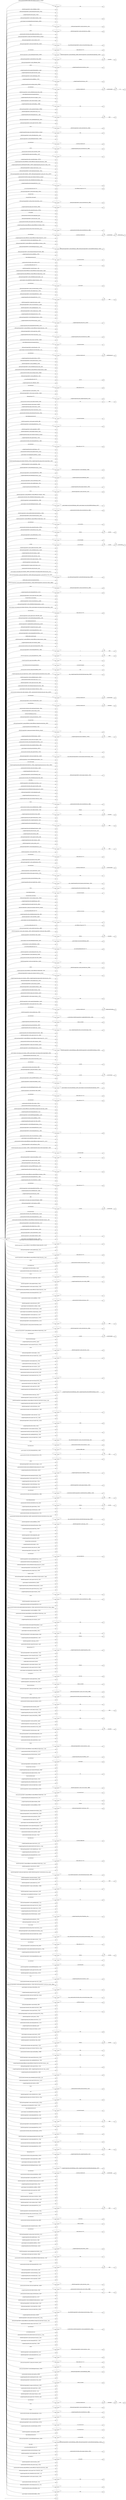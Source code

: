 digraph NFA {
  rankdir=LR;
  node [shape=circle, fontsize=10];
  __start [shape=point, label=""];
  __start -> None;
  40 [label="40"];
  200 [label="200"];
  538 [label="538"];
  556 [label="556"];
  717 [label="717"];
  344 [label="344"];
  601 [label="601"];
  734 [label="734"];
  951 [label="951"];
  964 [label="964"];
  91 [label="91"];
  565 [label="565"];
  617 [label="617"];
  660 [label="660"];
  862 [label="862"];
  465 [label="465"];
  301 [label="301"];
  623 [label="623"];
  702 [label="702"];
  730 [label="730"];
  317 [label="317"];
  920 [label="920"];
  338 [label="338"];
  242 [label="242"];
  442 [label="442"];
  910 [label="910"];
  308 [label="308"];
  345 [label="345"];
  468 [label="468"];
  811 [label="811"];
  919 [label="919"];
  817 [label="817"];
  409 [label="409"];
  15 [label="15"];
  667 [label="667"];
  263 [label="263"];
  803 [label="803"];
  871 [label="871"];
  552 [label="552"];
  221 [label="221"];
  686 [label="686"];
  507 [label="507"];
  857 [label="857"];
  354 [label="354"];
  586 [label="586"];
  377 [label="377"];
  781 [label="781"];
  594 [label="594"];
  945 [label="945"];
  203 [label="203"];
  554 [label="554"];
  778 [label="778"];
  723 [label="723"];
  849 [label="849"];
  462 [label="462"];
  802 [label="802"];
  918 [label="918"];
  182 [label="182"];
  493 [label="493"];
  213 [label="213"];
  257 [label="257"];
  19 [label="19"];
  249 [label="249"];
  946 [label="946"];
  319 [label="319"];
  190 [label="190"];
  261 [label="261"];
  575 [label="575"];
  671 [label="671"];
  727 [label="727"];
  39 [label="39"];
  57 [label="57"];
  965 [label="965"];
  532 [label="532"];
  365 [label="365"];
  888 [label="888"];
  685 [label="685"];
  86 [label="86"];
  900 [label="900"];
  906 [label="906"];
  869 [label="869"];
  457 [label="457"];
  644 [label="644"];
  209 [label="209"];
  339 [label="339"];
  893 [label="893"];
  82 [label="82"];
  214 [label="214"];
  699 [label="699"];
  640 [label="640"];
  832 [label="832"];
  65 [label="65"];
  196 [label="196"];
  825 [label="825"];
  289 [label="289"];
  106 [label="106"];
  810 [label="810"];
  191 [label="191"];
  83 [label="83"];
  564 [label="564"];
  636 [label="636"];
  692 [label="692"];
  768 [label="768"];
  797 [label="797"];
  307 [label="307"];
  7 [label="7"];
  90 [label="90"];
  754 [label="754"];
  237 [label="237"];
  534 [label="534"];
  967 [label="967"];
  890 [label="890"];
  450 [label="450"];
  927 [label="927"];
  195 [label="195"];
  193 [label="193"];
  491 [label="491"];
  581 [label="581"];
  207 [label="207"];
  756 [label="756"];
  453 [label="453"];
  842 [label="842"];
  466 [label="466"];
  610 [label="610"];
  272 [label="272"];
  92 [label="92"];
  79 [label="79"];
  703 [label="703"];
  361 [label="361"];
  401 [label="401"];
  729 [label="729"];
  414 [label="414"];
  599 [label="599"];
  347 [label="347"];
  631 [label="631"];
  276 [label="276"];
  350 [label="350"];
  560 [label="560"];
  598 [label="598"];
  304 [label="304"];
  628 [label="628"];
  138 [label="138"];
  16 [label="16"];
  621 [label="621"];
  761 [label="761"];
  821 [label="821"];
  923 [label="923"];
  341 [label="341"];
  684 [label="684"];
  475 [label="475"];
  580 [label="580"];
  37 [label="37"];
  149 [label="149"];
  641 [label="641"];
  884 [label="884"];
  384 [label="384"];
  864 [label="864"];
  480 [label="480"];
  678 [label="678"];
  795 [label="795"];
  907 [label="907"];
  77 [label="77"];
  177 [label="177"];
  219 [label="219"];
  303 [label="303"];
  175 [label="175"];
  5 [label="5"];
  426 [label="426"];
  531 [label="531"];
  98 [label="98"];
  794 [label="794"];
  484 [label="484"];
  429 [label="429"];
  363 [label="363"];
  202 [label="202"];
  747 [label="747"];
  235 [label="235"];
  155 [label="155"];
  712 [label="712"];
  854 [label="854"];
  204 [label="204"];
  477 [label="477"];
  828 [label="828"];
  262 [label="262"];
  140 [label="140"];
  737 [label="737"];
  955 [label="955"];
  201 [label="201"];
  501 [label="501"];
  463 [label="463"];
  572 [label="572"];
  697 [label="697"];
  296 [label="296"];
  613 [label="613"];
  130 [label="130"];
  376 [label="376"];
  947 [label="947"];
  392 [label="392"];
  53 [label="53"];
  117 [label="117"];
  523 [label="523"];
  769 [label="769"];
  937 [label="937"];
  504 [label="504"];
  725 [label="725"];
  390 [label="390"];
  840 [label="840"];
  142 [label="142"];
  626 [label="626"];
  668 [label="668"];
  877 [label="877"];
  780 [label="780"];
  783 [label="783"];
  503 [label="503"];
  582 [label="582"];
  372 [label="372"];
  459 [label="459"];
  89 [label="89"];
  115 [label="115"];
  546 [label="546"];
  403 [label="403"];
  706 [label="706"];
  104 [label="104"];
  748 [label="748"];
  883 [label="883"];
  666 [label="666"];
  29 [label="29"];
  454 [label="454"];
  505 [label="505"];
  968 [label="968"];
  359 [label="359"];
  128 [label="128"];
  593 [label="593"];
  905 [label="905"];
  555 [label="555"];
  579 [label="579"];
  744 [label="744"];
  868 [label="868"];
  420 [label="420"];
  638 [label="638"];
  4 [label="4"];
  406 [label="406"];
  823 [label="823"];
  573 [label="573"];
  710 [label="710"];
  696 [label="696"];
  27 [label="27"];
  391 [label="391"];
  10 [label="10"];
  208 [label="208"];
  570 [label="570"];
  805 [label="805"];
  164 [label="164"];
  70 [label="70"];
  216 [label="216"];
  700 [label="700"];
  434 [label="434"];
  526 [label="526"];
  26 [label="26"];
  215 [label="215"];
  18 [label="18"];
  44 [label="44"];
  45 [label="45"];
  324 [label="324"];
  819 [label="819"];
  353 [label="353"];
  411 [label="411"];
  139 [label="139"];
  487 [label="487"];
  645 [label="645"];
  422 [label="422"];
  81 [label="81"];
  835 [label="835"];
  150 [label="150"];
  741 [label="741"];
  185 [label="185"];
  807 [label="807"];
  400 [label="400"];
  728 [label="728"];
  824 [label="824"];
  895 [label="895"];
  131 [label="131"];
  683 [label="683"];
  933 [label="933"];
  646 [label="646"];
  901 [label="901"];
  865 [label="865"];
  558 [label="558"];
  375 [label="375"];
  394 [label="394"];
  273 [label="273"];
  443 [label="443"];
  154 [label="154"];
  118 [label="118"];
  771 [label="771"];
  63 [label="63"];
  812 [label="812"];
  887 [label="887"];
  662 [label="662"];
  51 [label="51"];
  410 [label="410"];
  853 [label="853"];
  892 [label="892"];
  334 [label="334"];
  176 [label="176"];
  267 [label="267"];
  97 [label="97"];
  722 [label="722"];
  54 [label="54"];
  935 [label="935"];
  447 [label="447"];
  71 [label="71"];
  777 [label="777"];
  225 [label="225"];
  608 [label="608"];
  336 [label="336"];
  198 [label="198"];
  489 [label="489"];
  956 [label="956"];
  766 [label="766"];
  58 [label="58"];
  166 [label="166"];
  80 [label="80"];
  287 [label="287"];
  234 [label="234"];
  266 [label="266"];
  367 [label="367"];
  541 [label="541"];
  295 [label="295"];
  302 [label="302"];
  374 [label="374"];
  597 [label="597"];
  380 [label="380"];
  446 [label="446"];
  713 [label="713"];
  315 [label="315"];
  417 [label="417"];
  856 [label="856"];
  286 [label="286"];
  687 [label="687"];
  433 [label="433"];
  814 [label="814"];
  502 [label="502"];
  124 [label="124"];
  116 [label="116"];
  431 [label="431"];
  179 [label="179"];
  320 [label="320"];
  941 [label="941"];
  908 [label="908"];
  2 [label="2"];
  904 [label="904"];
  635 [label="635"];
  691 [label="691"];
  256 [label="256"];
  241 [label="241"];
  393 [label="393"];
  882 [label="882"];
  227 [label="227"];
  173 [label="173"];
  514 [label="514"];
  774 [label="774"];
  886 [label="886"];
  103 [label="103"];
  675 [label="675"];
  553 [label="553"];
  452 [label="452"];
  765 [label="765"];
  779 [label="779"];
  879 [label="879"];
  519 [label="519"];
  355 [label="355"];
  479 [label="479"];
  67 [label="67"];
  492 [label="492"];
  938 [label="938"];
  922 [label="922"];
  969 [label="969"];
  194 [label="194"];
  566 [label="566"];
  436 [label="436"];
  211 [label="211"];
  619 [label="619"];
  259 [label="259"];
  719 [label="719"];
  46 [label="46"];
  657 [label="657"];
  405 [label="405"];
  247 [label="247"];
  495 [label="495"];
  251 [label="251"];
  42 [label="42"];
  482 [label="482"];
  509 [label="509"];
  592 [label="592"];
  831 [label="831"];
  428 [label="428"];
  0 [label="0"];
  763 [label="763"];
  798 [label="798"];
  293 [label="293"];
  306 [label="306"];
  318 [label="318"];
  346 [label="346"];
  252 [label="252"];
  421 [label="421"];
  559 [label="559"];
  959 [label="959"];
  184 [label="184"];
  568 [label="568"];
  467 [label="467"];
  749 [label="749"];
  285 [label="285"];
  471 [label="471"];
  785 [label="785"];
  275 [label="275"];
  178 [label="178"];
  718 [label="718"];
  925 [label="925"];
  790 [label="790"];
  689 [label="689"];
  292 [label="292"];
  399 [label="399"];
  767 [label="767"];
  839 [label="839"];
  451 [label="451"];
  325 [label="325"];
  852 [label="852"];
  860 [label="860"];
  143 [label="143"];
  174 [label="174"];
  386 [label="386"];
  364 [label="364"];
  460 [label="460"];
  109 [label="109"];
  240 [label="240"];
  469 [label="469"];
  704 [label="704"];
  698 [label="698"];
  126 [label="126"];
  715 [label="715"];
  187 [label="187"];
  758 [label="758"];
  33 [label="33"];
  499 [label="499"];
  321 [label="321"];
  212 [label="212"];
  11 [label="11"];
  571 [label="571"];
  244 [label="244"];
  615 [label="615"];
  515 [label="515"];
  322 [label="322"];
  38 [label="38"];
  351 [label="351"];
  383 [label="383"];
  866 [label="866"];
  522 [label="522"];
  456 [label="456"];
  231 [label="231"];
  370 [label="370"];
  930 [label="930"];
  740 [label="740"];
  669 [label="669"];
  787 [label="787"];
  954 [label="954"];
  971 [label="971"];
  56 [label="56"];
  161 [label="161"];
  604 [label="604"];
  31 [label="31"];
  618 [label="618"];
  714 [label="714"];
  269 [label="269"];
  521 [label="521"];
  726 [label="726"];
  281 [label="281"];
  674 [label="674"];
  430 [label="430"];
  356 [label="356"];
  736 [label="736"];
  701 [label="701"];
  762 [label="762"];
  809 [label="809"];
  387 [label="387"];
  670 [label="670"];
  607 [label="607"];
  751 [label="751"];
  858 [label="858"];
  867 [label="867"];
  388 [label="388"];
  916 [label="916"];
  957 [label="957"];
  6 [label="6"];
  898 [label="898"];
  961 [label="961"];
  772 [label="772"];
  186 [label="186"];
  962 [label="962"];
  789 [label="789"];
  855 [label="855"];
  316 [label="316"];
  508 [label="508"];
  653 [label="653"];
  192 [label="192"];
  663 [label="663"];
  169 [label="169"];
  170 [label="170"];
  110 [label="110"];
  542 [label="542"];
  731 [label="731"];
  183 [label="183"];
  649 [label="649"];
  757 [label="757"];
  650 [label="650"];
  439 [label="439"];
  707 [label="707"];
  472 [label="472"];
  561 [label="561"];
  793 [label="793"];
  22 [label="22"];
  343 [label="343"];
  369 [label="369"];
  942 [label="942"];
  624 [label="624"];
  510 [label="510"];
  274 [label="274"];
  924 [label="924"];
  652 [label="652"];
  820 [label="820"];
  567 [label="567"];
  125 [label="125"];
  709 [label="709"];
  448 [label="448"];
  114 [label="114"];
  205 [label="205"];
  693 [label="693"];
  69 [label="69"];
  520 [label="520"];
  243 [label="243"];
  880 [label="880"];
  188 [label="188"];
  427 [label="427"];
  300 [label="300"];
  133 [label="133"];
  396 [label="396"];
  385 [label="385"];
  3 [label="3"];
  332 [label="332"];
  547 [label="547"];
  156 [label="156"];
  616 [label="616"];
  799 [label="799"];
  239 [label="239"];
  664 [label="664"];
  14 [label="14"];
  340 [label="340"];
  323 [label="323"];
  485 [label="485"];
  75 [label="75"];
  233 [label="233"];
  488 [label="488"];
  863 [label="863"];
  958 [label="958"];
  25 [label="25"];
  776 [label="776"];
  152 [label="152"];
  441 [label="441"];
  940 [label="940"];
  913 [label="913"];
  614 [label="614"];
  299 [label="299"];
  122 [label="122"];
  52 [label="52"];
  271 [label="271"];
  328 [label="328"];
  680 [label="680"];
  633 [label="633"];
  342 [label="342"];
  695 [label="695"];
  548 [label="548"];
  120 [label="120"];
  232 [label="232"];
  107 [label="107"];
  796 [label="796"];
  100 [label="100"];
  158 [label="158"];
  873 [label="873"];
  1 [label="1"];
  99 [label="99"];
  78 [label="78"];
  172 [label="172"];
  236 [label="236"];
  218 [label="218"];
  151 [label="151"];
  127 [label="127"];
  476 [label="476"];
  371 [label="371"];
  806 [label="806"];
  813 [label="813"];
  841 [label="841"];
  311 [label="311"];
  936 [label="936"];
  437 [label="437"];
  549 [label="549"];
  245 [label="245"];
  903 [label="903"];
  312 [label="312"];
  88 [label="88"];
  690 [label="690"];
  844 [label="844"];
  415 [label="415"];
  59 [label="59"];
  578 [label="578"];
  716 [label="716"];
  246 [label="246"];
  30 [label="30"];
  224 [label="224"];
  563 [label="563"];
  424 [label="424"];
  739 [label="739"];
  843 [label="843"];
  897 [label="897"];
  226 [label="226"];
  61 [label="61"];
  314 [label="314"];
  926 [label="926"];
  445 [label="445"];
  168 [label="168"];
  137 [label="137"];
  647 [label="647"];
  36 [label="36"];
  527 [label="527"];
  881 [label="881"];
  206 [label="206"];
  141 [label="141"];
  511 [label="511"];
  366 [label="366"];
  750 [label="750"];
  606 [label="606"];
  655 [label="655"];
  357 [label="357"];
  830 [label="830"];
  605 [label="605"];
  500 [label="500"];
  47 [label="47"];
  911 [label="911"];
  588 [label="588"];
  551 [label="551"];
  889 [label="889"];
  330 [label="330"];
  28 [label="28"];
  435 [label="435"];
  423 [label="423"];
  732 [label="732"];
  894 [label="894"];
  449 [label="449"];
  458 [label="458"];
  20 [label="20"];
  658 [label="658"];
  891 [label="891"];
  914 [label="914"];
  438 [label="438"];
  291 [label="291"];
  43 [label="43"];
  349 [label="349"];
  378 [label="378"];
  603 [label="603"];
  801 [label="801"];
  335 [label="335"];
  404 [label="404"];
  708 [label="708"];
  111 [label="111"];
  661 [label="661"];
  688 [label="688"];
  309 [label="309"];
  513 [label="513"];
  96 [label="96"];
  76 [label="76"];
  470 [label="470"];
  283 [label="283"];
  639 [label="639"];
  679 [label="679"];
  134 [label="134"];
  970 [label="970"];
  35 [label="35"];
  112 [label="112"];
  280 [label="280"];
  838 [label="838"];
  963 [label="963"];
  944 [label="944"];
  672 [label="672"];
  902 [label="902"];
  368 [label="368"];
  197 [label="197"];
  248 [label="248"];
  395 [label="395"];
  21 [label="21"];
  313 [label="313"];
  229 [label="229"];
  917 [label="917"];
  878 [label="878"];
  486 [label="486"];
  440 [label="440"];
  562 [label="562"];
  815 [label="815"];
  348 [label="348"];
  786 [label="786"];
  253 [label="253"];
  648 [label="648"];
  230 [label="230"];
  584 [label="584"];
  535 [label="535"];
  132 [label="132"];
  264 [label="264"];
  764 [label="764"];
  681 [label="681"];
  362 [label="362"];
  147 [label="147"];
  146 [label="146"];
  148 [label="148"];
  23 [label="23"];
  360 [label="360"];
  220 [label="220"];
  333 [label="333"];
  609 [label="609"];
  331 [label="331"];
  358 [label="358"];
  848 [label="848"];
  389 [label="389"];
  792 [label="792"];
  294 [label="294"];
  545 [label="545"];
  784 [label="784"];
  464 [label="464"];
  494 [label="494"];
  544 [label="544"];
  432 [label="432"];
  952 [label="952"];
  478 [label="478"];
  576 [label="576"];
  402 [label="402"];
  759 [label="759"];
  872 [label="872"];
  585 [label="585"];
  8 [label="8"];
  808 [label="808"];
  68 [label="68"];
  73 [label="73"];
  159 [label="159"];
  270 [label="270"];
  278 [label="278"];
  329 [label="329"];
  673 [label="673"];
  818 [label="818"];
  953 [label="953"];
  277 [label="277"];
  105 [label="105"];
  929 [label="929"];
  583 [label="583"];
  659 [label="659"];
  123 [label="123"];
  74 [label="74"];
  846 [label="846"];
  622 [label="622"];
  627 [label="627"];
  676 [label="676"];
  290 [label="290"];
  181 [label="181"];
  791 [label="791"];
  711 [label="711"];
  836 [label="836"];
  461 [label="461"];
  595 [label="595"];
  525 [label="525"];
  512 [label="512"];
  943 [label="943"];
  66 [label="66"];
  677 [label="677"];
  753 [label="753"];
  217 [label="217"];
  121 [label="121"];
  875 [label="875"];
  720 [label="720"];
  612 [label="612"];
  135 [label="135"];
  418 [label="418"];
  637 [label="637"];
  851 [label="851"];
  596 [label="596"];
  516 [label="516"];
  921 [label="921"];
  268 [label="268"];
  483 [label="483"];
  162 [label="162"];
  255 [label="255"];
  397 [label="397"];
  297 [label="297"];
  752 [label="752"];
  847 [label="847"];
  113 [label="113"];
  455 [label="455"];
  62 [label="62"];
  742 [label="742"];
  50 [label="50"];
  416 [label="416"];
  60 [label="60"];
  189 [label="189"];
  589 [label="589"];
  101 [label="101"];
  381 [label="381"];
  352 [label="352"];
  55 [label="55"];
  587 [label="587"];
  326 [label="326"];
  939 [label="939"];
  931 [label="931"];
  915 [label="915"];
  222 [label="222"];
  413 [label="413"];
  199 [label="199"];
  682 [label="682"];
  733 [label="733"];
  153 [label="153"];
  13 [label="13"];
  735 [label="735"];
  529 [label="529"];
  770 [label="770"];
  12 [label="12"];
  64 [label="64"];
  171 [label="171"];
  24 [label="24"];
  279 [label="279"];
  705 [label="705"];
  530 [label="530"];
  85 [label="85"];
  160 [label="160"];
  518 [label="518"];
  524 [label="524"];
  885 [label="885"];
  95 [label="95"];
  533 [label="533"];
  909 [label="909"];
  17 [label="17"];
  788 [label="788"];
  948 [label="948"];
  144 [label="144"];
  620 [label="620"];
  745 [label="745"];
  298 [label="298"];
  804 [label="804"];
  210 [label="210"];
  108 [label="108"];
  288 [label="288"];
  642 [label="642"];
  407 [label="407"];
  337 [label="337"];
  625 [label="625"];
  755 [label="755"];
  540 [label="540"];
  72 [label="72"];
  972 [label="972"];
  506 [label="506"];
  87 [label="87"];
  859 [label="859"];
  517 [label="517"];
  539 [label="539"];
  543 [label="543"];
  84 [label="84"];
  834 [label="834"];
  829 [label="829"];
  102 [label="102"];
  379 [label="379"];
  870 [label="870"];
  643 [label="643"];
  327 [label="327"];
  444 [label="444"];
  760 [label="760"];
  282 [label="282"];
  412 [label="412"];
  746 [label="746"];
  34 [label="34"];
  845 [label="845"];
  932 [label="932"];
  165 [label="165"];
  743 [label="743"];
  724 [label="724"];
  630 [label="630"];
  721 [label="721"];
  382 [label="382"];
  656 [label="656"];
  816 [label="816"];
  966 [label="966"];
  119 [label="119"];
  250 [label="250"];
  950 [label="950"];
  48 [label="48"];
  310 [label="310"];
  408 [label="408"];
  600 [label="600"];
  651 [label="651"];
  490 [label="490"];
  373 [label="373"];
  425 [label="425"];
  602 [label="602"];
  557 [label="557"];
  254 [label="254"];
  49 [label="49"];
  800 [label="800"];
  899 [label="899"];
  782 [label="782"];
  136 [label="136"];
  498 [label="498"];
  773 [label="773"];
  284 [label="284"];
  876 [label="876"];
  928 [label="928"];
  536 [label="536"];
  537 [label="537"];
  850 [label="850"];
  569 [label="569"];
  632 [label="632"];
  822 [label="822"];
  861 [label="861"];
  129 [label="129"];
  167 [label="167"];
  260 [label="260"];
  398 [label="398"];
  629 [label="629"];
  574 [label="574"];
  93 [label="93"];
  265 [label="265"];
  305 [label="305"];
  481 [label="481"];
  238 [label="238"];
  827 [label="827"];
  775 [label="775"];
  665 [label="665"];
  826 [label="826"];
  949 [label="949"];
  960 [label="960"];
  41 [label="41"];
  163 [label="163"];
  912 [label="912"];
  474 [label="474"];
  590 [label="590"];
  611 [label="611"];
  258 [label="258"];
  496 [label="496"];
  833 [label="833"];
  9 [label="9"];
  634 [label="634"];
  934 [label="934"];
  874 [label="874"];
  180 [label="180"];
  497 [label="497"];
  577 [label="577"];
  896 [label="896"];
  550 [label="550"];
  145 [label="145"];
  473 [label="473"];
  419 [label="419"];
  32 [label="32"];
  591 [label="591"];
  228 [label="228"];
  654 [label="654"];
  837 [label="837"];
  157 [label="157"];
  94 [label="94"];
  694 [label="694"];
  223 [label="223"];
  738 [label="738"];
  528 [label="528"];
  { node [shape=doublecircle]; 1 3 4 6 8 10 12 14 15 17 19 20 21 22 24 26 27 28 29 30 31 32 33 34 35 36 37 38 39 41 42 44 46 47 48 49 51 52 53 54 55 56 57 58 59 60 61 62 64 65 66 67 68 69 70 71 72 73 74 76 79 81 82 83 84 86 87 88 89 90 91 92 93 94 95 98 101 103 104 105 107 108 109 111 112 113 114 115 117 118 120 122 124 126 128 129 130 131 132 133 134 135 136 137 138 139 140 141 142 143 144 145 146 147 148 149 150 151 153 154 155 157 160 161 162 164 167 168 170 173 174 175 176 177 178 179 181 182 183 184 185 186 187 188 189 190 191 192 193 194 195 196 197 198 200 201 202 204 205 207 208 210 211 212 214 216 217 218 219 220 222 224 225 226 227 228 229 230 231 232 233 234 235 237 238 239 240 241 242 243 244 245 246 247 249 252 254 255 256 257 259 260 261 262 263 264 265 266 267 268 269 270 272 275 277 279 281 283 284 285 286 289 292 294 295 297 299 301 302 303 305 306 307 309 310 311 312 313 315 317 319 321 323 325 326 327 328 329 330 331 332 333 334 335 336 337 338 339 340 341 342 343 344 345 346 347 349 350 351 353 356 357 358 360 363 364 366 369 370 371 372 373 374 375 377 378 379 380 381 382 383 384 385 386 387 388 389 390 391 392 393 395 396 398 400 401 402 403 405 406 407 408 409 410 411 412 413 414 415 416 417 419 420 421 422 423 424 425 426 427 428 429 431 434 436 437 438 439 441 442 443 444 445 446 447 448 449 450 451 454 457 459 460 461 462 464 466 468 469 470 471 473 474 475 477 478 479 480 481 483 484 485 487 489 491 493 495 496 497 498 499 500 501 502 503 504 505 506 507 508 509 510 511 512 513 514 515 516 517 518 519 521 522 523 525 528 529 530 532 535 536 538 541 542 543 544 545 546 547 549 550 551 552 553 554 555 556 557 558 559 560 561 562 563 564 565 567 568 570 572 573 574 575 577 578 579 580 581 582 583 584 585 586 587 588 590 591 592 593 594 595 596 597 598 599 600 602 605 607 608 609 610 612 613 614 615 616 617 618 619 620 621 622 625 628 630 631 633 635 637 638 639 640 641 642 643 645 646 647 649 650 651 652 653 655 656 657 659 661 663 665 667 668 669 670 671 672 673 674 675 676 677 678 679 680 681 682 683 684 685 686 687 688 689 690 691 692 693 695 696 697 699 702 703 704 706 709 710 712 715 716 717 718 719 720 721 723 724 725 726 727 728 729 730 731 732 733 734 735 736 737 738 739 740 741 743 744 745 747 748 749 751 752 754 755 756 757 758 759 760 761 763 764 766 768 770 771 772 773 775 778 779 783 784 786 789 792 795 797 799 801 803 806 809 813 816 820 823 826 830 833 835 837 839 841 843 845 847 849 851 853 855 857 859 861 863 865 867 869 871 873 874 876 878 880 881 883 885 887 889 891 892 893 895 897 898 899 900 901 902 903 904 905 906 908 910 912 913 915 917 919 921 923 925 927 929 930 931 932 933 934 935 936 938 940 942 944 946 948 950 952 953 954 955 957 959 961 963 965 967 969 971 972 }
  0 -> 0 [label="*"];
  0 -> 1 [label="#gw-desktop-herotator"];
  0 -> 2 [label="#gw-desktop-herotator"];
  2 -> 2 [label="*"];
  2 -> 3 [label=".a-carousel-viewport"];
  0 -> 4 [label="#gw-desktop-herotator.tall"];
  0 -> 5 [label="#gw-desktop-herotator.tall"];
  5 -> 5 [label="*"];
  5 -> 6 [label=".a-carousel-container"];
  0 -> 7 [label="#gw-desktop-herotator.tall"];
  7 -> 7 [label="*"];
  7 -> 8 [label=".a-carousel-controls"];
  0 -> 9 [label="#gw-desktop-herotator.tall"];
  9 -> 9 [label="*"];
  9 -> 10 [label=".a-carousel-left"];
  0 -> 11 [label="#gw-desktop-herotator.tall"];
  11 -> 11 [label="*"];
  11 -> 12 [label=".a-carousel-right"];
  0 -> 13 [label="#gw-desktop-herotator.tall"];
  13 -> 13 [label="*"];
  13 -> 14 [label=".a-carousel-viewport"];
  0 -> 15 [label="#gw-desktop-herotator.tall.single-slide-hero"];
  0 -> 16 [label="#gw-desktop-herotator.tall.single-slide-hero"];
  16 -> 16 [label="*"];
  16 -> 17 [label=".a-carousel-controls"];
  0 -> 18 [label="#gw-desktop-herotator.tall.single-slide-hero"];
  18 -> 18 [label="*"];
  18 -> 19 [label=".a-carousel-viewport"];
  0 -> 20 [label="#icp-touch-link-cop"];
  0 -> 21 [label="#icp-touch-link-country"];
  0 -> 22 [label="#icp-touch-link-language"];
  0 -> 23 [label="#nav-flyout-ewc"];
  23 -> 23 [label="*"];
  23 -> 24 [label=".nav-flyout-buffer-left"];
  0 -> 25 [label="#nav-flyout-ewc"];
  25 -> 25 [label="*"];
  25 -> 26 [label=".nav-flyout-buffer-right"];
  0 -> 27 [label="-webkit-media-controls-panel"];
  0 -> 28 [label="-webkit-media-controls-panel-container"];
  0 -> 29 [label="-webkit-media-controls-start-playback-button"];
  0 -> 30 [label="-webkit-scrollbar"];
  0 -> 31 [label="._ameyal-product-shoveler_energy-efficiency_energy-efficiency-badge-data-sheet-label-container__2iEi2"];
  0 -> 32 [label="._ameyal-product-shoveler_energy-efficiency_energy-efficiency-badge-data-sheet-label__3b6X3"];
  0 -> 33 [label="._ameyal-product-shoveler_energy-efficiency_energy-efficiency-badge-rating-2021__2Q_3P"];
  0 -> 34 [label="._ameyal-product-shoveler_energy-efficiency_energy-efficiency-badge-rating-sign__1ronK"];
  0 -> 35 [label="._ameyal-product-shoveler_energy-efficiency_energy-efficiency-badge-rating__3_0eN"];
  0 -> 36 [label="._ameyal-product-shoveler_energy-efficiency_energy-efficiency-badge-shape__1IcJY"];
  0 -> 37 [label="._ameyal-product-shoveler_energy-efficiency_energy-efficiency-badge-standard__28gp8"];
  0 -> 38 [label="._ameyal-product-shoveler_energy-efficiency_energy-efficiency-container__1Pkva"];
  0 -> 39 [label="._ameyal-product-shoveler_image_asin-container-white-box__QwmgO"];
  0 -> 40 [label="._ameyal-product-shoveler_image_asin-container-white-box__QwmgO"];
  40 -> 40 [label="*"];
  40 -> 41 [label="img"];
  0 -> 42 [label="._ameyal-product-shoveler_image_asin-container__2jyCM"];
  0 -> 43 [label="._ameyal-product-shoveler_image_asin-container__2jyCM"];
  43 -> 43 [label="*"];
  43 -> 44 [label="img"];
  0 -> 45 [label="._ameyal-product-shoveler_image_base-padding__2zxN3"];
  45 -> 45 [label="*"];
  45 -> 46 [label="img"];
  0 -> 47 [label="._ameyal-product-shoveler_image_force-square__yjzpK"];
  0 -> 48 [label="._ameyal-product-shoveler_image_override-square__2e4Zf"];
  0 -> 49 [label="._ameyal-product-shoveler_image_round-corners__2y_fS"];
  0 -> 50 [label="._ameyal-product-shoveler_image_small-padding__15RRH"];
  50 -> 50 [label="*"];
  50 -> 51 [label="img"];
  0 -> 52 [label="._ameyal-product-shoveler_style_ad-feedback-loading-spinnner-rtl__2BoOY"];
  0 -> 53 [label="._ameyal-product-shoveler_style_ad-feedback-loading-spinnner__1nmZw"];
  0 -> 54 [label="._ameyal-product-shoveler_style_ad-feedback-primary-link__2bIZi"];
  0 -> 55 [label="._ameyal-product-shoveler_style_ad-feedback-sprite-mobile__2_rj8"];
  0 -> 56 [label="._ameyal-product-shoveler_style_ad-feedback-sprite__28uwB"];
  0 -> 57 [label="._ameyal-product-shoveler_style_ad-feedback-text-desktop__q3xp_"];
  0 -> 58 [label="._ameyal-product-shoveler_style_ad-feedback-text__2HjQ9"];
  0 -> 59 [label="._ameyal-product-shoveler_style_apexBadgeLabel__2-Vye"];
  0 -> 60 [label="._ameyal-product-shoveler_style_apexBadgeMessage__1tHvd"];
  0 -> 61 [label="._ameyal-product-shoveler_style_aspect-button-group__1LqUG"];
  0 -> 62 [label="._ameyal-product-shoveler_style_aspect-button__7cH_E"];
  0 -> 63 [label="._ameyal-product-shoveler_style_aspect-button__7cH_E"];
  63 -> 64 [label="svg"];
  0 -> 65 [label="._ameyal-product-shoveler_style_aspect-ratio-1236x1080__3aEzl"];
  0 -> 66 [label="._ameyal-product-shoveler_style_aspect-ratio-15x3__1h649"];
  0 -> 67 [label="._ameyal-product-shoveler_style_aspect-ratio-16x9__cBPv8"];
  0 -> 68 [label="._ameyal-product-shoveler_style_aspect-ratio-4x3__3BewI"];
  0 -> 69 [label="._ameyal-product-shoveler_style_aspect-ratio-5x8__2IaNz"];
  0 -> 70 [label="._ameyal-product-shoveler_style_aspect-ratio-dynamic-60vh__3N5g_"];
  0 -> 71 [label="._ameyal-product-shoveler_style_aspect-ratio-fill__2Zjfb"];
  0 -> 72 [label="._ameyal-product-shoveler_style_aspect-text__S4PU1"];
  0 -> 73 [label="._ameyal-product-shoveler_style_autoplay-span__2CMfc"];
  0 -> 74 [label="._ameyal-product-shoveler_style_badge-container__20aJ2"];
  0 -> 75 [label="._ameyal-product-shoveler_style_badge-container__20aJ2"];
  75 -> 76 [label="div"];
  0 -> 77 [label="._ameyal-product-shoveler_style_badge-container__20aJ2"];
  77 -> 78 [label="div"];
  78 -> 79 [label="span"];
  0 -> 80 [label="._ameyal-product-shoveler_style_badge-container__20aJ2"];
  80 -> 81 [label="divspan"];
  0 -> 82 [label="._ameyal-product-shoveler_style_badgeLabel__pJ5rc"];
  0 -> 83 [label="._ameyal-product-shoveler_style_badgeMessage__2Dtw7"];
  0 -> 84 [label="._ameyal-product-shoveler_style_carouselContainer__3N7M1"];
  0 -> 85 [label="._ameyal-product-shoveler_style_carouselContainer__3N7M1"];
  85 -> 85 [label="*"];
  85 -> 86 [label="li.a-carousel-card"];
  0 -> 87 [label="._ameyal-product-shoveler_style_close-icon-wrapper__1zvdC"];
  0 -> 88 [label="._ameyal-product-shoveler_style_close-icon__2RJs3"];
  0 -> 89 [label="._ameyal-product-shoveler_style_close-text__2-gwn"];
  0 -> 90 [label="._ameyal-product-shoveler_style_cta-link__2xo74"];
  0 -> 91 [label="._ameyal-product-shoveler_style_desktop-close-button__1iL_P"];
  0 -> 92 [label="._ameyal-product-shoveler_style_displayCount__1MVut"];
  0 -> 93 [label="._ameyal-product-shoveler_style_empty-footer__2d59h"];
  0 -> 94 [label="._ameyal-product-shoveler_style_five-pack__1-Tql"];
  0 -> 95 [label="._ameyal-product-shoveler_style_fluid-lazy-video__fInMS"];
  0 -> 96 [label="._ameyal-product-shoveler_style_fluid-lazy-video__fInMS"];
  96 -> 96 [label="*"];
  96 -> 97 [label=".video-js"];
  97 -> 97 [label="*"];
  97 -> 98 [label=".vjs-poster"];
  0 -> 99 [label="._ameyal-product-shoveler_style_fluid-lazy-video__fInMS"];
  99 -> 99 [label="*"];
  99 -> 100 [label=".video-js"];
  100 -> 100 [label="*"];
  100 -> 101 [label=".vjs-tech"];
  0 -> 102 [label="._ameyal-product-shoveler_style_fluid-lazy-video__fInMS"];
  102 -> 102 [label="*"];
  102 -> 103 [label=".video-js.vjs-fluid"];
  0 -> 104 [label="._ameyal-product-shoveler_style_four-pack__1ufgr"];
  0 -> 105 [label="._ameyal-product-shoveler_style_gw-hero-close-button__3svyZ"];
  0 -> 106 [label="._ameyal-product-shoveler_style_gw-hero-close-button__3svyZ"];
  106 -> 106 [label="*"];
  106 -> 107 [label="._ameyal-product-shoveler_style_close-black-icon__3hkbe"];
  0 -> 108 [label="._ameyal-product-shoveler_style_gwm-link-footer__3OF47"];
  0 -> 109 [label="._ameyal-product-shoveler_style_haulRibbon__3VZNi"];
  0 -> 110 [label="._ameyal-product-shoveler_style_haulRibbon__3VZNi"];
  110 -> 110 [label="*"];
  110 -> 111 [label="._ameyal-product-shoveler_style_logo__15d-3"];
  0 -> 112 [label="._ameyal-product-shoveler_style_header-icon__2cuVV"];
  0 -> 113 [label="._ameyal-product-shoveler_style_header-link__cUhOK"];
  0 -> 114 [label="._ameyal-product-shoveler_style_header__1vGdj"];
  0 -> 115 [label="._ameyal-product-shoveler_style_image-container__2OiZA"];
  0 -> 116 [label="._ameyal-product-shoveler_style_image-container__2OiZA"];
  116 -> 116 [label="*"];
  116 -> 117 [label="img"];
  0 -> 118 [label="._ameyal-product-shoveler_style_inlineErrorDetails__1NBx-"];
  0 -> 119 [label="._ameyal-product-shoveler_style_lazy-loaded-video__3m5dG"];
  119 -> 119 [label="*"];
  119 -> 120 [label="._ameyal-product-shoveler_style_cover-cta-link__2HKJP"];
  0 -> 121 [label="._ameyal-product-shoveler_style_lazy-loaded-video__3m5dG"];
  121 -> 121 [label="*"];
  121 -> 122 [label="img._ameyal-product-shoveler_style_cover-portrait-image__2lhzL"];
  0 -> 123 [label="._ameyal-product-shoveler_style_lazy-loaded-video__3m5dG"];
  123 -> 123 [label="*"];
  123 -> 124 [label="img._ameyal-product-shoveler_style_dynamic-portrait-image__1Wrzd"];
  0 -> 125 [label="._ameyal-product-shoveler_style_lazy-loaded-video__3m5dG"];
  125 -> 125 [label="*"];
  125 -> 126 [label="video"];
  0 -> 127 [label="._ameyal-product-shoveler_style_lazy-loaded-video__3m5dG._ameyal-product-shoveler_style_fluid-lazy-video__fInMS"];
  127 -> 127 [label="*"];
  127 -> 128 [label="img._ameyal-product-shoveler_style_fluid-landscape-image__TE6PT"];
  0 -> 129 [label="._ameyal-product-shoveler_style_logoGap__nKNZ9"];
  0 -> 130 [label="._ameyal-product-shoveler_style_logoRectangle__1VJwu"];
  0 -> 131 [label="._ameyal-product-shoveler_style_logoSquareContainer__3Paoc"];
  0 -> 132 [label="._ameyal-product-shoveler_style_logoSquare__3NZyi"];
  0 -> 133 [label="._ameyal-product-shoveler_style_logo__2ZQ-N"];
  0 -> 134 [label="._ameyal-product-shoveler_style_mixed-button__2og-m"];
  0 -> 135 [label="._ameyal-product-shoveler_style_mobile-close-button__3PB07"];
  0 -> 136 [label="._ameyal-product-shoveler_style_mobile-double-border-link-focus__1Oz9p"];
  0 -> 137 [label="._ameyal-product-shoveler_style_mobile-double-border-link-focus__1Oz9p._ameyal-product-shoveler_style_focus-visible__3HkmX"];
  0 -> 138 [label="._ameyal-product-shoveler_style_mosaic-card-body__1HmTs"];
  0 -> 139 [label="._ameyal-product-shoveler_style_mosaic-card__1C-_R"];
  0 -> 140 [label="._ameyal-product-shoveler_style_negative-button__1Dvqz"];
  0 -> 141 [label="._ameyal-product-shoveler_style_negativeMarginAdjust__1nqu9"];
  0 -> 142 [label="._ameyal-product-shoveler_style_oneLineTruncation__2WWse"];
  0 -> 143 [label="._ameyal-product-shoveler_style_overlay__3Sx3u"];
  0 -> 144 [label="._ameyal-product-shoveler_style_positive-button__3UOC3"];
  0 -> 145 [label="._ameyal-product-shoveler_style_poster-image__1W0yA"];
  0 -> 146 [label="._ameyal-product-shoveler_style_smartText__ubpEw"];
  0 -> 147 [label="._ameyal-product-shoveler_style_spCSRFTreatment__-hwVO"];
  0 -> 148 [label="._ameyal-product-shoveler_style_spacer__7Pyg3"];
  0 -> 149 [label="._ameyal-product-shoveler_style_stacking-context__3PbQE"];
  0 -> 150 [label="._ameyal-product-shoveler_style_theming-background-override__1HfzJ"];
  0 -> 151 [label="._ameyal-product-shoveler_style_theming-text-color__2f7xc"];
  0 -> 152 [label="._ameyal-product-shoveler_style_theming-text-color__2f7xc"];
  152 -> 152 [label="*"];
  152 -> 153 [label="a"];
  0 -> 154 [label="._ameyal-product-shoveler_style_themingTextColorWhite__1zryO"];
  0 -> 155 [label="._ameyal-product-shoveler_style_themingTextColor__1YKkf"];
  0 -> 156 [label="._ameyal-product-shoveler_style_themingTextColor__1YKkf"];
  156 -> 156 [label="*"];
  156 -> 157 [label="a"];
  0 -> 158 [label="._ameyal-product-shoveler_style_themingTextColor__1YKkf"];
  158 -> 158 [label="*"];
  158 -> 159 [label="a"];
  159 -> 159 [label="*"];
  159 -> 160 [label="span"];
  0 -> 161 [label="._ameyal-product-shoveler_style_themingTextColor__1oQsI"];
  0 -> 162 [label="._ameyal-product-shoveler_style_themingTextColor__2LCvL"];
  0 -> 163 [label="._ameyal-product-shoveler_style_themingTextColor__2LCvL"];
  163 -> 163 [label="*"];
  163 -> 164 [label="a"];
  0 -> 165 [label="._ameyal-product-shoveler_style_themingTextColor__2LCvL"];
  165 -> 165 [label="*"];
  165 -> 166 [label="a"];
  166 -> 166 [label="*"];
  166 -> 167 [label="span"];
  0 -> 168 [label="._ameyal-product-shoveler_style_themingTextColor__lrzuC"];
  0 -> 169 [label="._ameyal-product-shoveler_style_themingTextColor__lrzuC"];
  169 -> 169 [label="*"];
  169 -> 170 [label="a"];
  0 -> 171 [label="._ameyal-product-shoveler_style_themingTextColor__lrzuC"];
  171 -> 171 [label="*"];
  171 -> 172 [label="a"];
  172 -> 172 [label="*"];
  172 -> 173 [label="span"];
  0 -> 174 [label="._ameyal-product-shoveler_style_three-pack__5s3hP"];
  0 -> 175 [label="._ameyal-product-shoveler_style_threeLineTruncation__UkUjj"];
  0 -> 176 [label="._ameyal-product-shoveler_style_tile-container__1QgAV"];
  0 -> 177 [label="._ameyal-product-shoveler_style_tile-grid__QMxNY"];
  0 -> 178 [label="._ameyal-product-shoveler_style_tile-link__38lTa"];
  0 -> 179 [label="._ameyal-product-shoveler_style_tile-theming__3eeyj"];
  0 -> 180 [label="._ameyal-product-shoveler_style_tile-theming__3eeyj"];
  180 -> 181 [label="._ameyal-product-shoveler_style_image-container__2OiZA"];
  0 -> 182 [label="._ameyal-product-shoveler_style_truncation__x9-69"];
  0 -> 183 [label="._ameyal-product-shoveler_style_twoLineTruncation__16TLV"];
  0 -> 184 [label="._ameyal-product-shoveler_style_video-container__1hKS1"];
  0 -> 185 [label="._ameyal-product-shoveler_style_video-container__1hKS1._ameyal-product-shoveler_style_show-video__xX4WM"];
  0 -> 186 [label="._ameyal-product-shoveler_style_wd-backdrop-data__1znxG"];
  0 -> 187 [label="._ameyal-product-shoveler_style_wd-card-link-focus__sm6Xn"];
  0 -> 188 [label="._ameyal-product-shoveler_style_wdHeader__Edrev"];
  0 -> 189 [label="._cropped-image-link_energy-efficiency_energy-efficiency-badge-data-sheet-label-container__2iEi2"];
  0 -> 190 [label="._cropped-image-link_energy-efficiency_energy-efficiency-badge-data-sheet-label__3b6X3"];
  0 -> 191 [label="._cropped-image-link_energy-efficiency_energy-efficiency-badge-rating-2021__2Q_3P"];
  0 -> 192 [label="._cropped-image-link_energy-efficiency_energy-efficiency-badge-rating-sign__1ronK"];
  0 -> 193 [label="._cropped-image-link_energy-efficiency_energy-efficiency-badge-rating__3_0eN"];
  0 -> 194 [label="._cropped-image-link_energy-efficiency_energy-efficiency-badge-shape__1IcJY"];
  0 -> 195 [label="._cropped-image-link_energy-efficiency_energy-efficiency-badge-standard__28gp8"];
  0 -> 196 [label="._cropped-image-link_energy-efficiency_energy-efficiency-container__1Pkva"];
  0 -> 197 [label="._cropped-image-link_image_asin-container-full-height__MOKlF"];
  0 -> 198 [label="._cropped-image-link_image_asin-container-white-box__3Stwp"];
  0 -> 199 [label="._cropped-image-link_image_asin-container-white-box__3Stwp"];
  199 -> 199 [label="*"];
  199 -> 200 [label="img"];
  0 -> 201 [label="._cropped-image-link_image_asin-container-white-box__3Stwp._cropped-image-link_image_reduce-image-height__23dy8"];
  0 -> 202 [label="._cropped-image-link_image_asin-container-white-box__QwmgO"];
  0 -> 203 [label="._cropped-image-link_image_asin-container-white-box__QwmgO"];
  203 -> 203 [label="*"];
  203 -> 204 [label="img"];
  0 -> 205 [label="._cropped-image-link_image_asin-container__2jyCM"];
  0 -> 206 [label="._cropped-image-link_image_asin-container__2jyCM"];
  206 -> 206 [label="*"];
  206 -> 207 [label="img"];
  0 -> 208 [label="._cropped-image-link_image_asin-container__LRY5p"];
  0 -> 209 [label="._cropped-image-link_image_asin-container__LRY5p"];
  209 -> 209 [label="*"];
  209 -> 210 [label="img"];
  0 -> 211 [label="._cropped-image-link_image_asin-container__LRY5p._cropped-image-link_image_border-radius-top-only__2tZ_O"];
  0 -> 212 [label="._cropped-image-link_image_asin-container__LRY5p._cropped-image-link_image_reduce-image-height__23dy8"];
  0 -> 213 [label="._cropped-image-link_image_base-padding__2zxN3"];
  213 -> 213 [label="*"];
  213 -> 214 [label="img"];
  0 -> 215 [label="._cropped-image-link_image_base-padding__mNE_u"];
  215 -> 215 [label="*"];
  215 -> 216 [label="img"];
  0 -> 217 [label="._cropped-image-link_image_force-square__yjzpK"];
  0 -> 218 [label="._cropped-image-link_image_override-square__2e4Zf"];
  0 -> 219 [label="._cropped-image-link_image_round-corners__22iOW"];
  0 -> 220 [label="._cropped-image-link_image_round-corners__2y_fS"];
  0 -> 221 [label="._cropped-image-link_image_small-padding__15RRH"];
  221 -> 221 [label="*"];
  221 -> 222 [label="img"];
  0 -> 223 [label="._cropped-image-link_image_small-padding__3ZjS-"];
  223 -> 223 [label="*"];
  223 -> 224 [label="img"];
  0 -> 225 [label="._cropped-image-link_style_ad-feedback-loading-spinnner-rtl__2BoOY"];
  0 -> 226 [label="._cropped-image-link_style_ad-feedback-loading-spinnner__1nmZw"];
  0 -> 227 [label="._cropped-image-link_style_ad-feedback-primary-link__2bIZi"];
  0 -> 228 [label="._cropped-image-link_style_ad-feedback-sprite-mobile__2_rj8"];
  0 -> 229 [label="._cropped-image-link_style_ad-feedback-sprite__28uwB"];
  0 -> 230 [label="._cropped-image-link_style_ad-feedback-text-desktop__q3xp_"];
  0 -> 231 [label="._cropped-image-link_style_ad-feedback-text__2HjQ9"];
  0 -> 232 [label="._cropped-image-link_style_apexBadgeLabel__2-Vye"];
  0 -> 233 [label="._cropped-image-link_style_apexBadgeMessage__1tHvd"];
  0 -> 234 [label="._cropped-image-link_style_aspect-button-group__1LqUG"];
  0 -> 235 [label="._cropped-image-link_style_aspect-button__7cH_E"];
  0 -> 236 [label="._cropped-image-link_style_aspect-button__7cH_E"];
  236 -> 237 [label="svg"];
  0 -> 238 [label="._cropped-image-link_style_aspect-ratio-1236x1080__3aEzl"];
  0 -> 239 [label="._cropped-image-link_style_aspect-ratio-15x3__1h649"];
  0 -> 240 [label="._cropped-image-link_style_aspect-ratio-16x9__cBPv8"];
  0 -> 241 [label="._cropped-image-link_style_aspect-ratio-4x3__3BewI"];
  0 -> 242 [label="._cropped-image-link_style_aspect-ratio-5x8__2IaNz"];
  0 -> 243 [label="._cropped-image-link_style_aspect-ratio-dynamic-60vh__3N5g_"];
  0 -> 244 [label="._cropped-image-link_style_aspect-ratio-fill__2Zjfb"];
  0 -> 245 [label="._cropped-image-link_style_aspect-text__S4PU1"];
  0 -> 246 [label="._cropped-image-link_style_autoplay-span__2CMfc"];
  0 -> 247 [label="._cropped-image-link_style_badge-container__20aJ2"];
  0 -> 248 [label="._cropped-image-link_style_badge-container__20aJ2"];
  248 -> 249 [label="div"];
  0 -> 250 [label="._cropped-image-link_style_badge-container__20aJ2"];
  250 -> 251 [label="div"];
  251 -> 252 [label="span"];
  0 -> 253 [label="._cropped-image-link_style_badge-container__20aJ2"];
  253 -> 254 [label="divspan"];
  0 -> 255 [label="._cropped-image-link_style_badgeLabel__pJ5rc"];
  0 -> 256 [label="._cropped-image-link_style_badgeMessage__2Dtw7"];
  0 -> 257 [label="._cropped-image-link_style_carouselContainer__3N7M1"];
  0 -> 258 [label="._cropped-image-link_style_carouselContainer__3N7M1"];
  258 -> 258 [label="*"];
  258 -> 259 [label="li.a-carousel-card"];
  0 -> 260 [label="._cropped-image-link_style_centerImage-focusable__1JvMN"];
  0 -> 261 [label="._cropped-image-link_style_centerImage-focusable__1JvMN._cropped-image-link_style_focus-visible__2YLxf"];
  0 -> 262 [label="._cropped-image-link_style_centerImage__1rzYI"];
  0 -> 263 [label="._cropped-image-link_style_close-icon-wrapper__1zvdC"];
  0 -> 264 [label="._cropped-image-link_style_close-icon__2RJs3"];
  0 -> 265 [label="._cropped-image-link_style_close-text__2-gwn"];
  0 -> 266 [label="._cropped-image-link_style_cropped-image-link__3winf"];
  0 -> 267 [label="._cropped-image-link_style_cta-link__2xo74"];
  0 -> 268 [label="._cropped-image-link_style_desktop-close-button__1iL_P"];
  0 -> 269 [label="._cropped-image-link_style_displayCount__1MVut"];
  0 -> 270 [label="._cropped-image-link_style_dt-TextContainer__3nbU9"];
  0 -> 271 [label="._cropped-image-link_style_dt-TextContainer__3nbU9"];
  271 -> 271 [label="*"];
  271 -> 272 [label="._cropped-image-link_style_dt-ctaButton__1Nw6g"];
  0 -> 273 [label="._cropped-image-link_style_dt-TextContainer__3nbU9"];
  273 -> 273 [label="*"];
  273 -> 274 [label="._cropped-image-link_style_dt-ctaButton__1Nw6g"];
  274 -> 274 [label="*"];
  274 -> 275 [label="button"];
  0 -> 276 [label="._cropped-image-link_style_dt-TextContainer__3nbU9"];
  276 -> 276 [label="*"];
  276 -> 277 [label="._cropped-image-link_style_dt-cta__3aSwB"];
  0 -> 278 [label="._cropped-image-link_style_dt-TextContainer__3nbU9"];
  278 -> 278 [label="*"];
  278 -> 279 [label="._cropped-image-link_style_dt-legalLine__3gv_-"];
  0 -> 280 [label="._cropped-image-link_style_dt-TextContainer__3nbU9"];
  280 -> 280 [label="*"];
  280 -> 281 [label="._cropped-image-link_style_dt-subTitle__2_bC7"];
  0 -> 282 [label="._cropped-image-link_style_dt-TextContainer__3nbU9"];
  282 -> 282 [label="*"];
  282 -> 283 [label="._cropped-image-link_style_dt-title__1nnGN"];
  0 -> 284 [label="._cropped-image-link_style_empty-footer__2d59h"];
  0 -> 285 [label="._cropped-image-link_style_five-pack__1-Tql"];
  0 -> 286 [label="._cropped-image-link_style_fluid-lazy-video__fInMS"];
  0 -> 287 [label="._cropped-image-link_style_fluid-lazy-video__fInMS"];
  287 -> 287 [label="*"];
  287 -> 288 [label=".video-js"];
  288 -> 288 [label="*"];
  288 -> 289 [label=".vjs-poster"];
  0 -> 290 [label="._cropped-image-link_style_fluid-lazy-video__fInMS"];
  290 -> 290 [label="*"];
  290 -> 291 [label=".video-js"];
  291 -> 291 [label="*"];
  291 -> 292 [label=".vjs-tech"];
  0 -> 293 [label="._cropped-image-link_style_fluid-lazy-video__fInMS"];
  293 -> 293 [label="*"];
  293 -> 294 [label=".video-js.vjs-fluid"];
  0 -> 295 [label="._cropped-image-link_style_fluidImageContainer__2jd50"];
  0 -> 296 [label="._cropped-image-link_style_fluidImageContainer__2jd50"];
  296 -> 296 [label="*"];
  296 -> 297 [label="._cropped-image-link_style_fluidImage__iJ3aE"];
  0 -> 298 [label="._cropped-image-link_style_fluidImageContainer__2jd50"];
  298 -> 298 [label="*"];
  298 -> 299 [label="._cropped-image-link_style_fluidImage__iJ3aE._cropped-image-link_style_fluidLandscapeImage__3eTVC"];
  0 -> 300 [label="._cropped-image-link_style_fluidImageContainer__2jd50"];
  300 -> 300 [label="*"];
  300 -> 301 [label="._cropped-image-link_style_fluidImage__iJ3aE._cropped-image-link_style_fluidPortraitImage__3yQ-X"];
  0 -> 302 [label="._cropped-image-link_style_four-pack__1ufgr"];
  0 -> 303 [label="._cropped-image-link_style_gw-hero-close-button__3svyZ"];
  0 -> 304 [label="._cropped-image-link_style_gw-hero-close-button__3svyZ"];
  304 -> 304 [label="*"];
  304 -> 305 [label="._cropped-image-link_style_close-black-icon__3hkbe"];
  0 -> 306 [label="._cropped-image-link_style_gwm-link-footer__3OF47"];
  0 -> 307 [label="._cropped-image-link_style_haulRibbon__3VZNi"];
  0 -> 308 [label="._cropped-image-link_style_haulRibbon__3VZNi"];
  308 -> 308 [label="*"];
  308 -> 309 [label="._cropped-image-link_style_logo__15d-3"];
  0 -> 310 [label="._cropped-image-link_style_header-icon__2cuVV"];
  0 -> 311 [label="._cropped-image-link_style_header-link__cUhOK"];
  0 -> 312 [label="._cropped-image-link_style_header__1vGdj"];
  0 -> 313 [label="._cropped-image-link_style_image-container__2OiZA"];
  0 -> 314 [label="._cropped-image-link_style_image-container__2OiZA"];
  314 -> 314 [label="*"];
  314 -> 315 [label="img"];
  0 -> 316 [label="._cropped-image-link_style_lazy-loaded-video__3m5dG"];
  316 -> 316 [label="*"];
  316 -> 317 [label="._cropped-image-link_style_cover-cta-link__2HKJP"];
  0 -> 318 [label="._cropped-image-link_style_lazy-loaded-video__3m5dG"];
  318 -> 318 [label="*"];
  318 -> 319 [label="img._cropped-image-link_style_cover-portrait-image__2lhzL"];
  0 -> 320 [label="._cropped-image-link_style_lazy-loaded-video__3m5dG"];
  320 -> 320 [label="*"];
  320 -> 321 [label="img._cropped-image-link_style_dynamic-portrait-image__1Wrzd"];
  0 -> 322 [label="._cropped-image-link_style_lazy-loaded-video__3m5dG"];
  322 -> 322 [label="*"];
  322 -> 323 [label="video"];
  0 -> 324 [label="._cropped-image-link_style_lazy-loaded-video__3m5dG._cropped-image-link_style_fluid-lazy-video__fInMS"];
  324 -> 324 [label="*"];
  324 -> 325 [label="img._cropped-image-link_style_fluid-landscape-image__TE6PT"];
  0 -> 326 [label="._cropped-image-link_style_logoGap__nKNZ9"];
  0 -> 327 [label="._cropped-image-link_style_logoRectangle__1VJwu"];
  0 -> 328 [label="._cropped-image-link_style_logoSquareContainer__3Paoc"];
  0 -> 329 [label="._cropped-image-link_style_logoSquare__3NZyi"];
  0 -> 330 [label="._cropped-image-link_style_logo__2ZQ-N"];
  0 -> 331 [label="._cropped-image-link_style_mixed-button__2og-m"];
  0 -> 332 [label="._cropped-image-link_style_mobile-close-button__3PB07"];
  0 -> 333 [label="._cropped-image-link_style_mobile-double-border-link-focus__1Oz9p"];
  0 -> 334 [label="._cropped-image-link_style_mobile-double-border-link-focus__1Oz9p._cropped-image-link_style_focus-visible__3HkmX"];
  0 -> 335 [label="._cropped-image-link_style_mosaic-card-body__1HmTs"];
  0 -> 336 [label="._cropped-image-link_style_mosaic-card__1C-_R"];
  0 -> 337 [label="._cropped-image-link_style_negative-button__1Dvqz"];
  0 -> 338 [label="._cropped-image-link_style_negativeMarginAdjust__1nqu9"];
  0 -> 339 [label="._cropped-image-link_style_oneLineTruncation__2WWse"];
  0 -> 340 [label="._cropped-image-link_style_overlay__3Sx3u"];
  0 -> 341 [label="._cropped-image-link_style_positive-button__3UOC3"];
  0 -> 342 [label="._cropped-image-link_style_poster-image__1W0yA"];
  0 -> 343 [label="._cropped-image-link_style_smartText__ubpEw"];
  0 -> 344 [label="._cropped-image-link_style_spacer__7Pyg3"];
  0 -> 345 [label="._cropped-image-link_style_stacking-context__3PbQE"];
  0 -> 346 [label="._cropped-image-link_style_theming-background-override__1HfzJ"];
  0 -> 347 [label="._cropped-image-link_style_theming-text-color__2f7xc"];
  0 -> 348 [label="._cropped-image-link_style_theming-text-color__2f7xc"];
  348 -> 348 [label="*"];
  348 -> 349 [label="a"];
  0 -> 350 [label="._cropped-image-link_style_themingTextColorWhite__1zryO"];
  0 -> 351 [label="._cropped-image-link_style_themingTextColor__1YKkf"];
  0 -> 352 [label="._cropped-image-link_style_themingTextColor__1YKkf"];
  352 -> 352 [label="*"];
  352 -> 353 [label="a"];
  0 -> 354 [label="._cropped-image-link_style_themingTextColor__1YKkf"];
  354 -> 354 [label="*"];
  354 -> 355 [label="a"];
  355 -> 355 [label="*"];
  355 -> 356 [label="span"];
  0 -> 357 [label="._cropped-image-link_style_themingTextColor__1oQsI"];
  0 -> 358 [label="._cropped-image-link_style_themingTextColor__2LCvL"];
  0 -> 359 [label="._cropped-image-link_style_themingTextColor__2LCvL"];
  359 -> 359 [label="*"];
  359 -> 360 [label="a"];
  0 -> 361 [label="._cropped-image-link_style_themingTextColor__2LCvL"];
  361 -> 361 [label="*"];
  361 -> 362 [label="a"];
  362 -> 362 [label="*"];
  362 -> 363 [label="span"];
  0 -> 364 [label="._cropped-image-link_style_themingTextColor__lrzuC"];
  0 -> 365 [label="._cropped-image-link_style_themingTextColor__lrzuC"];
  365 -> 365 [label="*"];
  365 -> 366 [label="a"];
  0 -> 367 [label="._cropped-image-link_style_themingTextColor__lrzuC"];
  367 -> 367 [label="*"];
  367 -> 368 [label="a"];
  368 -> 368 [label="*"];
  368 -> 369 [label="span"];
  0 -> 370 [label="._cropped-image-link_style_three-pack__5s3hP"];
  0 -> 371 [label="._cropped-image-link_style_threeLineTruncation__UkUjj"];
  0 -> 372 [label="._cropped-image-link_style_tile-container__1QgAV"];
  0 -> 373 [label="._cropped-image-link_style_tile-grid__QMxNY"];
  0 -> 374 [label="._cropped-image-link_style_tile-link__38lTa"];
  0 -> 375 [label="._cropped-image-link_style_tile-theming__3eeyj"];
  0 -> 376 [label="._cropped-image-link_style_tile-theming__3eeyj"];
  376 -> 377 [label="._cropped-image-link_style_image-container__2OiZA"];
  0 -> 378 [label="._cropped-image-link_style_truncation__x9-69"];
  0 -> 379 [label="._cropped-image-link_style_twoLineTruncation__16TLV"];
  0 -> 380 [label="._cropped-image-link_style_video-container__1hKS1"];
  0 -> 381 [label="._cropped-image-link_style_video-container__1hKS1._cropped-image-link_style_show-video__xX4WM"];
  0 -> 382 [label="._cropped-image-link_style_wd-backdrop-data__1znxG"];
  0 -> 383 [label="._cropped-image-link_style_wd-card-link-focus__sm6Xn"];
  0 -> 384 [label="._cropped-image-link_style_wdHeader__Edrev"];
  0 -> 385 [label="._fluid-fat-image-link-v2_energy-efficiency_energy-efficiency-badge-data-sheet-label-container__2iEi2"];
  0 -> 386 [label="._fluid-fat-image-link-v2_energy-efficiency_energy-efficiency-badge-data-sheet-label__3b6X3"];
  0 -> 387 [label="._fluid-fat-image-link-v2_energy-efficiency_energy-efficiency-badge-rating-2021__2Q_3P"];
  0 -> 388 [label="._fluid-fat-image-link-v2_energy-efficiency_energy-efficiency-badge-rating-sign__1ronK"];
  0 -> 389 [label="._fluid-fat-image-link-v2_energy-efficiency_energy-efficiency-badge-rating__3_0eN"];
  0 -> 390 [label="._fluid-fat-image-link-v2_energy-efficiency_energy-efficiency-badge-shape__1IcJY"];
  0 -> 391 [label="._fluid-fat-image-link-v2_energy-efficiency_energy-efficiency-badge-standard__28gp8"];
  0 -> 392 [label="._fluid-fat-image-link-v2_energy-efficiency_energy-efficiency-container__1Pkva"];
  0 -> 393 [label="._fluid-fat-image-link-v2_image_asin-container-white-box__QwmgO"];
  0 -> 394 [label="._fluid-fat-image-link-v2_image_asin-container-white-box__QwmgO"];
  394 -> 394 [label="*"];
  394 -> 395 [label="img"];
  0 -> 396 [label="._fluid-fat-image-link-v2_image_asin-container__2jyCM"];
  0 -> 397 [label="._fluid-fat-image-link-v2_image_asin-container__2jyCM"];
  397 -> 397 [label="*"];
  397 -> 398 [label="img"];
  0 -> 399 [label="._fluid-fat-image-link-v2_image_base-padding__2zxN3"];
  399 -> 399 [label="*"];
  399 -> 400 [label="img"];
  0 -> 401 [label="._fluid-fat-image-link-v2_image_force-square__yjzpK"];
  0 -> 402 [label="._fluid-fat-image-link-v2_image_override-square__2e4Zf"];
  0 -> 403 [label="._fluid-fat-image-link-v2_image_round-corners__2y_fS"];
  0 -> 404 [label="._fluid-fat-image-link-v2_image_small-padding__15RRH"];
  404 -> 404 [label="*"];
  404 -> 405 [label="img"];
  0 -> 406 [label="._fluid-fat-image-link-v2_singleLinkStyle_bodyFooterLink__9LvH0"];
  0 -> 407 [label="._fluid-fat-image-link-v2_style_ad-feedback-loading-spinnner-rtl__2BoOY"];
  0 -> 408 [label="._fluid-fat-image-link-v2_style_ad-feedback-loading-spinnner__1nmZw"];
  0 -> 409 [label="._fluid-fat-image-link-v2_style_ad-feedback-primary-link__2bIZi"];
  0 -> 410 [label="._fluid-fat-image-link-v2_style_ad-feedback-sprite-mobile__2_rj8"];
  0 -> 411 [label="._fluid-fat-image-link-v2_style_ad-feedback-sprite__28uwB"];
  0 -> 412 [label="._fluid-fat-image-link-v2_style_ad-feedback-text-desktop__q3xp_"];
  0 -> 413 [label="._fluid-fat-image-link-v2_style_ad-feedback-text__2HjQ9"];
  0 -> 414 [label="._fluid-fat-image-link-v2_style_apexBadgeLabel__2-Vye"];
  0 -> 415 [label="._fluid-fat-image-link-v2_style_apexBadgeMessage__1tHvd"];
  0 -> 416 [label="._fluid-fat-image-link-v2_style_aspect-button-group__1LqUG"];
  0 -> 417 [label="._fluid-fat-image-link-v2_style_aspect-button__7cH_E"];
  0 -> 418 [label="._fluid-fat-image-link-v2_style_aspect-button__7cH_E"];
  418 -> 419 [label="svg"];
  0 -> 420 [label="._fluid-fat-image-link-v2_style_aspect-ratio-1236x1080__3aEzl"];
  0 -> 421 [label="._fluid-fat-image-link-v2_style_aspect-ratio-15x3__1h649"];
  0 -> 422 [label="._fluid-fat-image-link-v2_style_aspect-ratio-16x9__cBPv8"];
  0 -> 423 [label="._fluid-fat-image-link-v2_style_aspect-ratio-4x3__3BewI"];
  0 -> 424 [label="._fluid-fat-image-link-v2_style_aspect-ratio-5x8__2IaNz"];
  0 -> 425 [label="._fluid-fat-image-link-v2_style_aspect-ratio-dynamic-60vh__3N5g_"];
  0 -> 426 [label="._fluid-fat-image-link-v2_style_aspect-ratio-fill__2Zjfb"];
  0 -> 427 [label="._fluid-fat-image-link-v2_style_aspect-text__S4PU1"];
  0 -> 428 [label="._fluid-fat-image-link-v2_style_autoplay-span__2CMfc"];
  0 -> 429 [label="._fluid-fat-image-link-v2_style_badge-container__20aJ2"];
  0 -> 430 [label="._fluid-fat-image-link-v2_style_badge-container__20aJ2"];
  430 -> 431 [label="div"];
  0 -> 432 [label="._fluid-fat-image-link-v2_style_badge-container__20aJ2"];
  432 -> 433 [label="div"];
  433 -> 434 [label="span"];
  0 -> 435 [label="._fluid-fat-image-link-v2_style_badge-container__20aJ2"];
  435 -> 436 [label="divspan"];
  0 -> 437 [label="._fluid-fat-image-link-v2_style_badgeLabel__pJ5rc"];
  0 -> 438 [label="._fluid-fat-image-link-v2_style_badgeMessage__2Dtw7"];
  0 -> 439 [label="._fluid-fat-image-link-v2_style_carouselContainer__3N7M1"];
  0 -> 440 [label="._fluid-fat-image-link-v2_style_carouselContainer__3N7M1"];
  440 -> 440 [label="*"];
  440 -> 441 [label="li.a-carousel-card"];
  0 -> 442 [label="._fluid-fat-image-link-v2_style_centerImage__30wh-"];
  0 -> 443 [label="._fluid-fat-image-link-v2_style_close-icon-wrapper__1zvdC"];
  0 -> 444 [label="._fluid-fat-image-link-v2_style_close-icon__2RJs3"];
  0 -> 445 [label="._fluid-fat-image-link-v2_style_close-text__2-gwn"];
  0 -> 446 [label="._fluid-fat-image-link-v2_style_cta-link__2xo74"];
  0 -> 447 [label="._fluid-fat-image-link-v2_style_desktop-close-button__1iL_P"];
  0 -> 448 [label="._fluid-fat-image-link-v2_style_displayCount__1MVut"];
  0 -> 449 [label="._fluid-fat-image-link-v2_style_empty-footer__2d59h"];
  0 -> 450 [label="._fluid-fat-image-link-v2_style_five-pack__1-Tql"];
  0 -> 451 [label="._fluid-fat-image-link-v2_style_fluid-lazy-video__fInMS"];
  0 -> 452 [label="._fluid-fat-image-link-v2_style_fluid-lazy-video__fInMS"];
  452 -> 452 [label="*"];
  452 -> 453 [label=".video-js"];
  453 -> 453 [label="*"];
  453 -> 454 [label=".vjs-poster"];
  0 -> 455 [label="._fluid-fat-image-link-v2_style_fluid-lazy-video__fInMS"];
  455 -> 455 [label="*"];
  455 -> 456 [label=".video-js"];
  456 -> 456 [label="*"];
  456 -> 457 [label=".vjs-tech"];
  0 -> 458 [label="._fluid-fat-image-link-v2_style_fluid-lazy-video__fInMS"];
  458 -> 458 [label="*"];
  458 -> 459 [label=".video-js.vjs-fluid"];
  0 -> 460 [label="._fluid-fat-image-link-v2_style_fluidFatImageLinkBody__1LsOX"];
  0 -> 461 [label="._fluid-fat-image-link-v2_style_fluidFatImageLink__1nw4J"];
  0 -> 462 [label="._fluid-fat-image-link-v2_style_fluidImageContainer__2SOMr"];
  0 -> 463 [label="._fluid-fat-image-link-v2_style_fluidImageContainer__2SOMr"];
  463 -> 463 [label="*"];
  463 -> 464 [label="._fluid-fat-image-link-v2_style_fluidImage__gTBjA"];
  0 -> 465 [label="._fluid-fat-image-link-v2_style_fluidImageContainer__2SOMr"];
  465 -> 465 [label="*"];
  465 -> 466 [label="._fluid-fat-image-link-v2_style_fluidImage__gTBjA._fluid-fat-image-link-v2_style_fluidLandscapeImage__2euAK"];
  0 -> 467 [label="._fluid-fat-image-link-v2_style_fluidImageContainer__2SOMr"];
  467 -> 467 [label="*"];
  467 -> 468 [label="._fluid-fat-image-link-v2_style_fluidImage__gTBjA._fluid-fat-image-link-v2_style_fluidPortraitImage__2SAYm"];
  0 -> 469 [label="._fluid-fat-image-link-v2_style_fluidImageContainer__2vGwp"];
  0 -> 470 [label="._fluid-fat-image-link-v2_style_four-pack__1ufgr"];
  0 -> 471 [label="._fluid-fat-image-link-v2_style_gw-hero-close-button__3svyZ"];
  0 -> 472 [label="._fluid-fat-image-link-v2_style_gw-hero-close-button__3svyZ"];
  472 -> 472 [label="*"];
  472 -> 473 [label="._fluid-fat-image-link-v2_style_close-black-icon__3hkbe"];
  0 -> 474 [label="._fluid-fat-image-link-v2_style_gwm-link-footer__3OF47"];
  0 -> 475 [label="._fluid-fat-image-link-v2_style_haulRibbon__3VZNi"];
  0 -> 476 [label="._fluid-fat-image-link-v2_style_haulRibbon__3VZNi"];
  476 -> 476 [label="*"];
  476 -> 477 [label="._fluid-fat-image-link-v2_style_logo__15d-3"];
  0 -> 478 [label="._fluid-fat-image-link-v2_style_header-icon__2cuVV"];
  0 -> 479 [label="._fluid-fat-image-link-v2_style_header-link__cUhOK"];
  0 -> 480 [label="._fluid-fat-image-link-v2_style_header__1vGdj"];
  0 -> 481 [label="._fluid-fat-image-link-v2_style_image-container__2OiZA"];
  0 -> 482 [label="._fluid-fat-image-link-v2_style_image-container__2OiZA"];
  482 -> 482 [label="*"];
  482 -> 483 [label="img"];
  0 -> 484 [label="._fluid-fat-image-link-v2_style_imageLabel__3ANSV"];
  0 -> 485 [label="._fluid-fat-image-link-v2_style_inlineErrorDetails__1NBx-"];
  0 -> 486 [label="._fluid-fat-image-link-v2_style_lazy-loaded-video__3m5dG"];
  486 -> 486 [label="*"];
  486 -> 487 [label="._fluid-fat-image-link-v2_style_cover-cta-link__2HKJP"];
  0 -> 488 [label="._fluid-fat-image-link-v2_style_lazy-loaded-video__3m5dG"];
  488 -> 488 [label="*"];
  488 -> 489 [label="img._fluid-fat-image-link-v2_style_cover-portrait-image__2lhzL"];
  0 -> 490 [label="._fluid-fat-image-link-v2_style_lazy-loaded-video__3m5dG"];
  490 -> 490 [label="*"];
  490 -> 491 [label="img._fluid-fat-image-link-v2_style_dynamic-portrait-image__1Wrzd"];
  0 -> 492 [label="._fluid-fat-image-link-v2_style_lazy-loaded-video__3m5dG"];
  492 -> 492 [label="*"];
  492 -> 493 [label="video"];
  0 -> 494 [label="._fluid-fat-image-link-v2_style_lazy-loaded-video__3m5dG._fluid-fat-image-link-v2_style_fluid-lazy-video__fInMS"];
  494 -> 494 [label="*"];
  494 -> 495 [label="img._fluid-fat-image-link-v2_style_fluid-landscape-image__TE6PT"];
  0 -> 496 [label="._fluid-fat-image-link-v2_style_logoGap__nKNZ9"];
  0 -> 497 [label="._fluid-fat-image-link-v2_style_logoRectangle__1VJwu"];
  0 -> 498 [label="._fluid-fat-image-link-v2_style_logoSquareContainer__3Paoc"];
  0 -> 499 [label="._fluid-fat-image-link-v2_style_logoSquare__3NZyi"];
  0 -> 500 [label="._fluid-fat-image-link-v2_style_logo__2ZQ-N"];
  0 -> 501 [label="._fluid-fat-image-link-v2_style_mergedLinks__10JqZ"];
  0 -> 502 [label="._fluid-fat-image-link-v2_style_mixed-button__2og-m"];
  0 -> 503 [label="._fluid-fat-image-link-v2_style_mobile-close-button__3PB07"];
  0 -> 504 [label="._fluid-fat-image-link-v2_style_mobile-double-border-link-focus__1Oz9p"];
  0 -> 505 [label="._fluid-fat-image-link-v2_style_mobile-double-border-link-focus__1Oz9p._fluid-fat-image-link-v2_style_focus-visible__3HkmX"];
  0 -> 506 [label="._fluid-fat-image-link-v2_style_mosaic-card-body__1HmTs"];
  0 -> 507 [label="._fluid-fat-image-link-v2_style_mosaic-card__1C-_R"];
  0 -> 508 [label="._fluid-fat-image-link-v2_style_negative-button__1Dvqz"];
  0 -> 509 [label="._fluid-fat-image-link-v2_style_negativeMarginAdjust__1nqu9"];
  0 -> 510 [label="._fluid-fat-image-link-v2_style_oneLineTruncation__2WWse"];
  0 -> 511 [label="._fluid-fat-image-link-v2_style_overlay__3Sx3u"];
  0 -> 512 [label="._fluid-fat-image-link-v2_style_positive-button__3UOC3"];
  0 -> 513 [label="._fluid-fat-image-link-v2_style_poster-image__1W0yA"];
  0 -> 514 [label="._fluid-fat-image-link-v2_style_smartText__ubpEw"];
  0 -> 515 [label="._fluid-fat-image-link-v2_style_spCSRFTreatment__-hwVO"];
  0 -> 516 [label="._fluid-fat-image-link-v2_style_spacer__7Pyg3"];
  0 -> 517 [label="._fluid-fat-image-link-v2_style_stacking-context__3PbQE"];
  0 -> 518 [label="._fluid-fat-image-link-v2_style_theming-background-override__1HfzJ"];
  0 -> 519 [label="._fluid-fat-image-link-v2_style_theming-text-color__2f7xc"];
  0 -> 520 [label="._fluid-fat-image-link-v2_style_theming-text-color__2f7xc"];
  520 -> 520 [label="*"];
  520 -> 521 [label="a"];
  0 -> 522 [label="._fluid-fat-image-link-v2_style_themingTextColorWhite__1zryO"];
  0 -> 523 [label="._fluid-fat-image-link-v2_style_themingTextColor__1YKkf"];
  0 -> 524 [label="._fluid-fat-image-link-v2_style_themingTextColor__1YKkf"];
  524 -> 524 [label="*"];
  524 -> 525 [label="a"];
  0 -> 526 [label="._fluid-fat-image-link-v2_style_themingTextColor__1YKkf"];
  526 -> 526 [label="*"];
  526 -> 527 [label="a"];
  527 -> 527 [label="*"];
  527 -> 528 [label="span"];
  0 -> 529 [label="._fluid-fat-image-link-v2_style_themingTextColor__1oQsI"];
  0 -> 530 [label="._fluid-fat-image-link-v2_style_themingTextColor__2LCvL"];
  0 -> 531 [label="._fluid-fat-image-link-v2_style_themingTextColor__2LCvL"];
  531 -> 531 [label="*"];
  531 -> 532 [label="a"];
  0 -> 533 [label="._fluid-fat-image-link-v2_style_themingTextColor__2LCvL"];
  533 -> 533 [label="*"];
  533 -> 534 [label="a"];
  534 -> 534 [label="*"];
  534 -> 535 [label="span"];
  0 -> 536 [label="._fluid-fat-image-link-v2_style_themingTextColor__lrzuC"];
  0 -> 537 [label="._fluid-fat-image-link-v2_style_themingTextColor__lrzuC"];
  537 -> 537 [label="*"];
  537 -> 538 [label="a"];
  0 -> 539 [label="._fluid-fat-image-link-v2_style_themingTextColor__lrzuC"];
  539 -> 539 [label="*"];
  539 -> 540 [label="a"];
  540 -> 540 [label="*"];
  540 -> 541 [label="span"];
  0 -> 542 [label="._fluid-fat-image-link-v2_style_three-pack__5s3hP"];
  0 -> 543 [label="._fluid-fat-image-link-v2_style_threeLineTruncation__UkUjj"];
  0 -> 544 [label="._fluid-fat-image-link-v2_style_tile-container__1QgAV"];
  0 -> 545 [label="._fluid-fat-image-link-v2_style_tile-grid__QMxNY"];
  0 -> 546 [label="._fluid-fat-image-link-v2_style_tile-link__38lTa"];
  0 -> 547 [label="._fluid-fat-image-link-v2_style_tile-theming__3eeyj"];
  0 -> 548 [label="._fluid-fat-image-link-v2_style_tile-theming__3eeyj"];
  548 -> 549 [label="._fluid-fat-image-link-v2_style_image-container__2OiZA"];
  0 -> 550 [label="._fluid-fat-image-link-v2_style_truncation__x9-69"];
  0 -> 551 [label="._fluid-fat-image-link-v2_style_twoLineTruncation__16TLV"];
  0 -> 552 [label="._fluid-fat-image-link-v2_style_video-container__1hKS1"];
  0 -> 553 [label="._fluid-fat-image-link-v2_style_video-container__1hKS1._fluid-fat-image-link-v2_style_show-video__xX4WM"];
  0 -> 554 [label="._fluid-fat-image-link-v2_style_wd-backdrop-data__1znxG"];
  0 -> 555 [label="._fluid-fat-image-link-v2_style_wd-card-link-focus__sm6Xn"];
  0 -> 556 [label="._fluid-fat-image-link-v2_style_wdHeader__Edrev"];
  0 -> 557 [label="._fluid-quad-image-label-v2_energy-efficiency_energy-efficiency-badge-data-sheet-label-container__2iEi2"];
  0 -> 558 [label="._fluid-quad-image-label-v2_energy-efficiency_energy-efficiency-badge-data-sheet-label__3b6X3"];
  0 -> 559 [label="._fluid-quad-image-label-v2_energy-efficiency_energy-efficiency-badge-rating-2021__2Q_3P"];
  0 -> 560 [label="._fluid-quad-image-label-v2_energy-efficiency_energy-efficiency-badge-rating-sign__1ronK"];
  0 -> 561 [label="._fluid-quad-image-label-v2_energy-efficiency_energy-efficiency-badge-rating__3_0eN"];
  0 -> 562 [label="._fluid-quad-image-label-v2_energy-efficiency_energy-efficiency-badge-shape__1IcJY"];
  0 -> 563 [label="._fluid-quad-image-label-v2_energy-efficiency_energy-efficiency-badge-standard__28gp8"];
  0 -> 564 [label="._fluid-quad-image-label-v2_energy-efficiency_energy-efficiency-container__1Pkva"];
  0 -> 565 [label="._fluid-quad-image-label-v2_image_asin-container-white-box__QwmgO"];
  0 -> 566 [label="._fluid-quad-image-label-v2_image_asin-container-white-box__QwmgO"];
  566 -> 566 [label="*"];
  566 -> 567 [label="img"];
  0 -> 568 [label="._fluid-quad-image-label-v2_image_asin-container__2jyCM"];
  0 -> 569 [label="._fluid-quad-image-label-v2_image_asin-container__2jyCM"];
  569 -> 569 [label="*"];
  569 -> 570 [label="img"];
  0 -> 571 [label="._fluid-quad-image-label-v2_image_base-padding__2zxN3"];
  571 -> 571 [label="*"];
  571 -> 572 [label="img"];
  0 -> 573 [label="._fluid-quad-image-label-v2_image_force-square__yjzpK"];
  0 -> 574 [label="._fluid-quad-image-label-v2_image_override-square__2e4Zf"];
  0 -> 575 [label="._fluid-quad-image-label-v2_image_round-corners__2y_fS"];
  0 -> 576 [label="._fluid-quad-image-label-v2_image_small-padding__15RRH"];
  576 -> 576 [label="*"];
  576 -> 577 [label="img"];
  0 -> 578 [label="._fluid-quad-image-label-v2_style_ad-feedback-loading-spinnner-rtl__2BoOY"];
  0 -> 579 [label="._fluid-quad-image-label-v2_style_ad-feedback-loading-spinnner__1nmZw"];
  0 -> 580 [label="._fluid-quad-image-label-v2_style_ad-feedback-primary-link__2bIZi"];
  0 -> 581 [label="._fluid-quad-image-label-v2_style_ad-feedback-sprite-mobile__2_rj8"];
  0 -> 582 [label="._fluid-quad-image-label-v2_style_ad-feedback-sprite__28uwB"];
  0 -> 583 [label="._fluid-quad-image-label-v2_style_ad-feedback-text-desktop__q3xp_"];
  0 -> 584 [label="._fluid-quad-image-label-v2_style_ad-feedback-text__2HjQ9"];
  0 -> 585 [label="._fluid-quad-image-label-v2_style_apexBadgeLabel__2-Vye"];
  0 -> 586 [label="._fluid-quad-image-label-v2_style_apexBadgeMessage__1tHvd"];
  0 -> 587 [label="._fluid-quad-image-label-v2_style_aspect-button-group__1LqUG"];
  0 -> 588 [label="._fluid-quad-image-label-v2_style_aspect-button__7cH_E"];
  0 -> 589 [label="._fluid-quad-image-label-v2_style_aspect-button__7cH_E"];
  589 -> 590 [label="svg"];
  0 -> 591 [label="._fluid-quad-image-label-v2_style_aspect-ratio-1236x1080__3aEzl"];
  0 -> 592 [label="._fluid-quad-image-label-v2_style_aspect-ratio-15x3__1h649"];
  0 -> 593 [label="._fluid-quad-image-label-v2_style_aspect-ratio-16x9__cBPv8"];
  0 -> 594 [label="._fluid-quad-image-label-v2_style_aspect-ratio-4x3__3BewI"];
  0 -> 595 [label="._fluid-quad-image-label-v2_style_aspect-ratio-5x8__2IaNz"];
  0 -> 596 [label="._fluid-quad-image-label-v2_style_aspect-ratio-dynamic-60vh__3N5g_"];
  0 -> 597 [label="._fluid-quad-image-label-v2_style_aspect-ratio-fill__2Zjfb"];
  0 -> 598 [label="._fluid-quad-image-label-v2_style_aspect-text__S4PU1"];
  0 -> 599 [label="._fluid-quad-image-label-v2_style_autoplay-span__2CMfc"];
  0 -> 600 [label="._fluid-quad-image-label-v2_style_badge-container__20aJ2"];
  0 -> 601 [label="._fluid-quad-image-label-v2_style_badge-container__20aJ2"];
  601 -> 602 [label="div"];
  0 -> 603 [label="._fluid-quad-image-label-v2_style_badge-container__20aJ2"];
  603 -> 604 [label="div"];
  604 -> 605 [label="span"];
  0 -> 606 [label="._fluid-quad-image-label-v2_style_badge-container__20aJ2"];
  606 -> 607 [label="divspan"];
  0 -> 608 [label="._fluid-quad-image-label-v2_style_badgeLabel__pJ5rc"];
  0 -> 609 [label="._fluid-quad-image-label-v2_style_badgeMessage__2Dtw7"];
  0 -> 610 [label="._fluid-quad-image-label-v2_style_carouselContainer__3N7M1"];
  0 -> 611 [label="._fluid-quad-image-label-v2_style_carouselContainer__3N7M1"];
  611 -> 611 [label="*"];
  611 -> 612 [label="li.a-carousel-card"];
  0 -> 613 [label="._fluid-quad-image-label-v2_style_centerImage__30wh-"];
  0 -> 614 [label="._fluid-quad-image-label-v2_style_close-icon-wrapper__1zvdC"];
  0 -> 615 [label="._fluid-quad-image-label-v2_style_close-icon__2RJs3"];
  0 -> 616 [label="._fluid-quad-image-label-v2_style_close-text__2-gwn"];
  0 -> 617 [label="._fluid-quad-image-label-v2_style_cta-link__2xo74"];
  0 -> 618 [label="._fluid-quad-image-label-v2_style_desktop-close-button__1iL_P"];
  0 -> 619 [label="._fluid-quad-image-label-v2_style_displayCount__1MVut"];
  0 -> 620 [label="._fluid-quad-image-label-v2_style_empty-footer__2d59h"];
  0 -> 621 [label="._fluid-quad-image-label-v2_style_five-pack__1-Tql"];
  0 -> 622 [label="._fluid-quad-image-label-v2_style_fluid-lazy-video__fInMS"];
  0 -> 623 [label="._fluid-quad-image-label-v2_style_fluid-lazy-video__fInMS"];
  623 -> 623 [label="*"];
  623 -> 624 [label=".video-js"];
  624 -> 624 [label="*"];
  624 -> 625 [label=".vjs-poster"];
  0 -> 626 [label="._fluid-quad-image-label-v2_style_fluid-lazy-video__fInMS"];
  626 -> 626 [label="*"];
  626 -> 627 [label=".video-js"];
  627 -> 627 [label="*"];
  627 -> 628 [label=".vjs-tech"];
  0 -> 629 [label="._fluid-quad-image-label-v2_style_fluid-lazy-video__fInMS"];
  629 -> 629 [label="*"];
  629 -> 630 [label=".video-js.vjs-fluid"];
  0 -> 631 [label="._fluid-quad-image-label-v2_style_fluidImageContainer__2SOMr"];
  0 -> 632 [label="._fluid-quad-image-label-v2_style_fluidImageContainer__2SOMr"];
  632 -> 632 [label="*"];
  632 -> 633 [label="._fluid-quad-image-label-v2_style_fluidImage__gTBjA"];
  0 -> 634 [label="._fluid-quad-image-label-v2_style_fluidImageContainer__2SOMr"];
  634 -> 634 [label="*"];
  634 -> 635 [label="._fluid-quad-image-label-v2_style_fluidImage__gTBjA._fluid-quad-image-label-v2_style_fluidLandscapeImage__2euAK"];
  0 -> 636 [label="._fluid-quad-image-label-v2_style_fluidImageContainer__2SOMr"];
  636 -> 636 [label="*"];
  636 -> 637 [label="._fluid-quad-image-label-v2_style_fluidImage__gTBjA._fluid-quad-image-label-v2_style_fluidPortraitImage__2SAYm"];
  0 -> 638 [label="._fluid-quad-image-label-v2_style_fluidQuadImageLabelBody__3tld0"];
  0 -> 639 [label="._fluid-quad-image-label-v2_style_fluidQuadImageLabel__3b-Iv"];
  0 -> 640 [label="._fluid-quad-image-label-v2_style_four-pack__1ufgr"];
  0 -> 641 [label="._fluid-quad-image-label-v2_style_gridRowOne__1t0zL"];
  0 -> 642 [label="._fluid-quad-image-label-v2_style_gridRowTwo__15woW"];
  0 -> 643 [label="._fluid-quad-image-label-v2_style_gw-hero-close-button__3svyZ"];
  0 -> 644 [label="._fluid-quad-image-label-v2_style_gw-hero-close-button__3svyZ"];
  644 -> 644 [label="*"];
  644 -> 645 [label="._fluid-quad-image-label-v2_style_close-black-icon__3hkbe"];
  0 -> 646 [label="._fluid-quad-image-label-v2_style_gwm-link-footer__3OF47"];
  0 -> 647 [label="._fluid-quad-image-label-v2_style_haulRibbon__3VZNi"];
  0 -> 648 [label="._fluid-quad-image-label-v2_style_haulRibbon__3VZNi"];
  648 -> 648 [label="*"];
  648 -> 649 [label="._fluid-quad-image-label-v2_style_logo__15d-3"];
  0 -> 650 [label="._fluid-quad-image-label-v2_style_header-icon__2cuVV"];
  0 -> 651 [label="._fluid-quad-image-label-v2_style_header-link__cUhOK"];
  0 -> 652 [label="._fluid-quad-image-label-v2_style_header__1vGdj"];
  0 -> 653 [label="._fluid-quad-image-label-v2_style_image-container__2OiZA"];
  0 -> 654 [label="._fluid-quad-image-label-v2_style_image-container__2OiZA"];
  654 -> 654 [label="*"];
  654 -> 655 [label="img"];
  0 -> 656 [label="._fluid-quad-image-label-v2_style_imageLabel__3ANSV"];
  0 -> 657 [label="._fluid-quad-image-label-v2_style_inlineErrorDetails__1NBx-"];
  0 -> 658 [label="._fluid-quad-image-label-v2_style_lazy-loaded-video__3m5dG"];
  658 -> 658 [label="*"];
  658 -> 659 [label="._fluid-quad-image-label-v2_style_cover-cta-link__2HKJP"];
  0 -> 660 [label="._fluid-quad-image-label-v2_style_lazy-loaded-video__3m5dG"];
  660 -> 660 [label="*"];
  660 -> 661 [label="img._fluid-quad-image-label-v2_style_cover-portrait-image__2lhzL"];
  0 -> 662 [label="._fluid-quad-image-label-v2_style_lazy-loaded-video__3m5dG"];
  662 -> 662 [label="*"];
  662 -> 663 [label="img._fluid-quad-image-label-v2_style_dynamic-portrait-image__1Wrzd"];
  0 -> 664 [label="._fluid-quad-image-label-v2_style_lazy-loaded-video__3m5dG"];
  664 -> 664 [label="*"];
  664 -> 665 [label="video"];
  0 -> 666 [label="._fluid-quad-image-label-v2_style_lazy-loaded-video__3m5dG._fluid-quad-image-label-v2_style_fluid-lazy-video__fInMS"];
  666 -> 666 [label="*"];
  666 -> 667 [label="img._fluid-quad-image-label-v2_style_fluid-landscape-image__TE6PT"];
  0 -> 668 [label="._fluid-quad-image-label-v2_style_leftQuadrant__21nVp"];
  0 -> 669 [label="._fluid-quad-image-label-v2_style_logoGap__nKNZ9"];
  0 -> 670 [label="._fluid-quad-image-label-v2_style_logoRectangle__1VJwu"];
  0 -> 671 [label="._fluid-quad-image-label-v2_style_logoSquareContainer__3Paoc"];
  0 -> 672 [label="._fluid-quad-image-label-v2_style_logoSquare__3NZyi"];
  0 -> 673 [label="._fluid-quad-image-label-v2_style_logo__2ZQ-N"];
  0 -> 674 [label="._fluid-quad-image-label-v2_style_mixed-button__2og-m"];
  0 -> 675 [label="._fluid-quad-image-label-v2_style_mobile-close-button__3PB07"];
  0 -> 676 [label="._fluid-quad-image-label-v2_style_mobile-double-border-link-focus__1Oz9p"];
  0 -> 677 [label="._fluid-quad-image-label-v2_style_mobile-double-border-link-focus__1Oz9p._fluid-quad-image-label-v2_style_focus-visible__3HkmX"];
  0 -> 678 [label="._fluid-quad-image-label-v2_style_mosaic-card-body__1HmTs"];
  0 -> 679 [label="._fluid-quad-image-label-v2_style_mosaic-card__1C-_R"];
  0 -> 680 [label="._fluid-quad-image-label-v2_style_negative-button__1Dvqz"];
  0 -> 681 [label="._fluid-quad-image-label-v2_style_negativeMarginAdjust__1nqu9"];
  0 -> 682 [label="._fluid-quad-image-label-v2_style_oneLineTruncation__2WWse"];
  0 -> 683 [label="._fluid-quad-image-label-v2_style_overlay__3Sx3u"];
  0 -> 684 [label="._fluid-quad-image-label-v2_style_positive-button__3UOC3"];
  0 -> 685 [label="._fluid-quad-image-label-v2_style_poster-image__1W0yA"];
  0 -> 686 [label="._fluid-quad-image-label-v2_style_quadrantContainer__3TMqG"];
  0 -> 687 [label="._fluid-quad-image-label-v2_style_rightQuadrant__PI01n"];
  0 -> 688 [label="._fluid-quad-image-label-v2_style_smartText__ubpEw"];
  0 -> 689 [label="._fluid-quad-image-label-v2_style_spCSRFTreatment__-hwVO"];
  0 -> 690 [label="._fluid-quad-image-label-v2_style_spacer__7Pyg3"];
  0 -> 691 [label="._fluid-quad-image-label-v2_style_stacking-context__3PbQE"];
  0 -> 692 [label="._fluid-quad-image-label-v2_style_theming-background-override__1HfzJ"];
  0 -> 693 [label="._fluid-quad-image-label-v2_style_theming-text-color__2f7xc"];
  0 -> 694 [label="._fluid-quad-image-label-v2_style_theming-text-color__2f7xc"];
  694 -> 694 [label="*"];
  694 -> 695 [label="a"];
  0 -> 696 [label="._fluid-quad-image-label-v2_style_themingTextColorWhite__1zryO"];
  0 -> 697 [label="._fluid-quad-image-label-v2_style_themingTextColor__1YKkf"];
  0 -> 698 [label="._fluid-quad-image-label-v2_style_themingTextColor__1YKkf"];
  698 -> 698 [label="*"];
  698 -> 699 [label="a"];
  0 -> 700 [label="._fluid-quad-image-label-v2_style_themingTextColor__1YKkf"];
  700 -> 700 [label="*"];
  700 -> 701 [label="a"];
  701 -> 701 [label="*"];
  701 -> 702 [label="span"];
  0 -> 703 [label="._fluid-quad-image-label-v2_style_themingTextColor__1oQsI"];
  0 -> 704 [label="._fluid-quad-image-label-v2_style_themingTextColor__2LCvL"];
  0 -> 705 [label="._fluid-quad-image-label-v2_style_themingTextColor__2LCvL"];
  705 -> 705 [label="*"];
  705 -> 706 [label="a"];
  0 -> 707 [label="._fluid-quad-image-label-v2_style_themingTextColor__2LCvL"];
  707 -> 707 [label="*"];
  707 -> 708 [label="a"];
  708 -> 708 [label="*"];
  708 -> 709 [label="span"];
  0 -> 710 [label="._fluid-quad-image-label-v2_style_themingTextColor__lrzuC"];
  0 -> 711 [label="._fluid-quad-image-label-v2_style_themingTextColor__lrzuC"];
  711 -> 711 [label="*"];
  711 -> 712 [label="a"];
  0 -> 713 [label="._fluid-quad-image-label-v2_style_themingTextColor__lrzuC"];
  713 -> 713 [label="*"];
  713 -> 714 [label="a"];
  714 -> 714 [label="*"];
  714 -> 715 [label="span"];
  0 -> 716 [label="._fluid-quad-image-label-v2_style_three-pack__5s3hP"];
  0 -> 717 [label="._fluid-quad-image-label-v2_style_threeLineTruncation__UkUjj"];
  0 -> 718 [label="._fluid-quad-image-label-v2_style_tile-container__1QgAV"];
  0 -> 719 [label="._fluid-quad-image-label-v2_style_tile-grid__QMxNY"];
  0 -> 720 [label="._fluid-quad-image-label-v2_style_tile-link__38lTa"];
  0 -> 721 [label="._fluid-quad-image-label-v2_style_tile-theming__3eeyj"];
  0 -> 722 [label="._fluid-quad-image-label-v2_style_tile-theming__3eeyj"];
  722 -> 723 [label="._fluid-quad-image-label-v2_style_image-container__2OiZA"];
  0 -> 724 [label="._fluid-quad-image-label-v2_style_truncation__x9-69"];
  0 -> 725 [label="._fluid-quad-image-label-v2_style_twoLineTruncation__16TLV"];
  0 -> 726 [label="._fluid-quad-image-label-v2_style_video-container__1hKS1"];
  0 -> 727 [label="._fluid-quad-image-label-v2_style_video-container__1hKS1._fluid-quad-image-label-v2_style_show-video__xX4WM"];
  0 -> 728 [label="._fluid-quad-image-label-v2_style_wd-backdrop-data__1znxG"];
  0 -> 729 [label="._fluid-quad-image-label-v2_style_wd-card-link-focus__sm6Xn"];
  0 -> 730 [label="._fluid-quad-image-label-v2_style_wdHeader__Edrev"];
  0 -> 731 [label="._quad-category-card_desktopStyle_cardBody__3Rdh1"];
  0 -> 732 [label="._quad-category-card_desktopStyle_categoryImage__35jKN"];
  0 -> 733 [label="._quad-category-card_desktopStyle_category__3flCQ"];
  0 -> 734 [label="._quad-category-card_desktopStyle_heroCategory__3KS3k"];
  0 -> 735 [label="._quad-category-card_desktopStyle_heroImage__2V8-9"];
  0 -> 736 [label="._quad-category-card_desktopStyle_heroLink__1EhW2"];
  0 -> 737 [label="._quad-category-card_desktopStyle_leftMost__1LmQB"];
  0 -> 738 [label="._quad-category-card_fluid_fluidCardBody__3TzJ4"];
  0 -> 739 [label="._quad-category-card_fluid_fluidCard__3hmFA"];
  0 -> 740 [label="._quad-category-card_image_asin-container-full-height__MOKlF"];
  0 -> 741 [label="._quad-category-card_image_asin-container-white-box__3Stwp"];
  0 -> 742 [label="._quad-category-card_image_asin-container-white-box__3Stwp"];
  742 -> 742 [label="*"];
  742 -> 743 [label="img"];
  0 -> 744 [label="._quad-category-card_image_asin-container-white-box__3Stwp._quad-category-card_image_reduce-image-height__23dy8"];
  0 -> 745 [label="._quad-category-card_image_asin-container__LRY5p"];
  0 -> 746 [label="._quad-category-card_image_asin-container__LRY5p"];
  746 -> 746 [label="*"];
  746 -> 747 [label="img"];
  0 -> 748 [label="._quad-category-card_image_asin-container__LRY5p._quad-category-card_image_border-radius-top-only__2tZ_O"];
  0 -> 749 [label="._quad-category-card_image_asin-container__LRY5p._quad-category-card_image_reduce-image-height__23dy8"];
  0 -> 750 [label="._quad-category-card_image_base-padding__mNE_u"];
  750 -> 750 [label="*"];
  750 -> 751 [label="img"];
  0 -> 752 [label="._quad-category-card_image_round-corners__22iOW"];
  0 -> 753 [label="._quad-category-card_image_small-padding__3ZjS-"];
  753 -> 753 [label="*"];
  753 -> 754 [label="img"];
  0 -> 755 [label="._quad-category-card_mobileStyle_cardBody__3ODbW"];
  0 -> 756 [label="._quad-category-card_mobileStyle_categoryContainer__2xY0I"];
  0 -> 757 [label="._quad-category-card_mobileStyle_categoryImage__3hSFw"];
  0 -> 758 [label="._quad-category-card_mobileStyle_category__1amt4"];
  0 -> 759 [label="._quad-category-card_mobileStyle_heroImage__1SewP"];
  0 -> 760 [label="._quad-category-card_mobileStyle_leftMost__3WtU6"];
  0 -> 761 [label="._quad-category-card_style_dashboard-card-with-border__1e4z_"];
  0 -> 762 [label="._quad-category-card_style_dashboard-card-with-border__1e4z_"];
  762 -> 762 [label="*"];
  762 -> 763 [label="a"];
  0 -> 764 [label="._quad-category-card_style_fluidImageContainer__2jd50"];
  0 -> 765 [label="._quad-category-card_style_fluidImageContainer__2jd50"];
  765 -> 765 [label="*"];
  765 -> 766 [label="._quad-category-card_style_fluidImage__iJ3aE"];
  0 -> 767 [label="._quad-category-card_style_fluidImageContainer__2jd50"];
  767 -> 767 [label="*"];
  767 -> 768 [label="._quad-category-card_style_fluidImage__iJ3aE._quad-category-card_style_fluidLandscapeImage__3eTVC"];
  0 -> 769 [label="._quad-category-card_style_fluidImageContainer__2jd50"];
  769 -> 769 [label="*"];
  769 -> 770 [label="._quad-category-card_style_fluidImage__iJ3aE._quad-category-card_style_fluidPortraitImage__3yQ-X"];
  0 -> 771 [label="._quad-category-card_style_gwm-link-footer__3EX7d"];
  0 -> 772 [label="._quad-category-card_style_heading__1mnEu"];
  0 -> 773 [label="._quad-category-card_style_themingTextColor__1w6Ut"];
  0 -> 774 [label="._quad-category-card_style_themingTextColor__1w6Ut"];
  774 -> 774 [label="*"];
  774 -> 775 [label="a"];
  0 -> 776 [label="._quad-category-card_style_themingTextColor__1w6Ut"];
  776 -> 776 [label="*"];
  776 -> 777 [label="a"];
  777 -> 777 [label="*"];
  777 -> 778 [label="span"];
  0 -> 779 [label="._text-link-stripe-v2_style_textlinkstripe__3aQhz"];
  0 -> 780 [label=".a-lt-ie9"];
  780 -> 780 [label="*"];
  780 -> 781 [label=".gw-card-layout"];
  781 -> 781 [label="*"];
  781 -> 782 [label=".a-cardui"];
  782 -> 782 [label="*"];
  782 -> 783 [label=".a-cardui-body"];
  0 -> 784 [label=".gw-card-layout"];
  0 -> 785 [label=".gw-card-layout"];
  785 -> 785 [label="*"];
  785 -> 786 [label=".a-cardui"];
  0 -> 787 [label=".gw-card-layout"];
  787 -> 787 [label="*"];
  787 -> 788 [label=".a-cardui"];
  788 -> 788 [label="*"];
  788 -> 789 [label=".a-cardui-body"];
  0 -> 790 [label=".gw-card-layout"];
  790 -> 790 [label="*"];
  790 -> 791 [label=".a-cardui"];
  791 -> 791 [label="*"];
  791 -> 792 [label=".a-cardui-footer"];
  0 -> 793 [label=".gw-card-layout"];
  793 -> 793 [label="*"];
  793 -> 794 [label=".a-cardui"];
  794 -> 794 [label="*"];
  794 -> 795 [label=".a-cardui-header"];
  0 -> 796 [label=".gw-card-layout"];
  796 -> 796 [label="*"];
  796 -> 797 [label=".a-cardui-body._fluid-fat-image-link-v2_bodyFooterStyle_cardBody__1YuQY"];
  0 -> 798 [label=".gw-card-layout"];
  798 -> 798 [label="*"];
  798 -> 799 [label=".a-cardui-footer._fluid-fat-image-link-v2_singleLinkStyle_footer__2cH0y"];
  0 -> 800 [label=".gw-card-layout"];
  800 -> 800 [label="*"];
  800 -> 801 [label=".a-cardui-footer._fluid-fat-image-link-v2_style_mergedLinksCta__3Npog"];
  0 -> 802 [label=".gw-card-layout"];
  802 -> 802 [label="*"];
  802 -> 803 [label=".a-cardui.gw-media-card"];
  0 -> 804 [label=".gw-card-layout"];
  804 -> 804 [label="*"];
  804 -> 805 [label=".a-cardui.gw-media-card"];
  805 -> 805 [label="*"];
  805 -> 806 [label=".a-cardui-body"];
  0 -> 807 [label=".gw-card-layout"];
  807 -> 807 [label="*"];
  807 -> 808 [label=".a-cardui.gw-media-card"];
  808 -> 808 [label="*"];
  808 -> 809 [label=".a-cardui-footer"];
  0 -> 810 [label=".gw-card-layout"];
  810 -> 810 [label="*"];
  810 -> 811 [label=".a-cardui.gw-media-card"];
  811 -> 811 [label="*"];
  811 -> 812 [label=".a-cardui-footer"];
  812 -> 812 [label="*"];
  812 -> 813 [label=".a-link-normal"];
  0 -> 814 [label=".gw-card-layout"];
  814 -> 814 [label="*"];
  814 -> 815 [label=".a-cardui.gw-media-card"];
  815 -> 815 [label="*"];
  815 -> 816 [label=".a-cardui-header"];
  0 -> 817 [label=".gw-card-layout"];
  817 -> 817 [label="*"];
  817 -> 818 [label=".a-cardui.gw-media-card"];
  818 -> 818 [label="*"];
  818 -> 819 [label=".a-cardui-header"];
  819 -> 819 [label="*"];
  819 -> 820 [label="h3"];
  0 -> 821 [label=".gw-card-layout"];
  821 -> 821 [label="*"];
  821 -> 822 [label=".a-cardui.gw-media-card"];
  822 -> 822 [label="*"];
  822 -> 823 [label=".asinBackground"];
  0 -> 824 [label=".gw-card-layout"];
  824 -> 824 [label="*"];
  824 -> 825 [label=".a-cardui.gw-media-card"];
  825 -> 825 [label="*"];
  825 -> 826 [label=".asinImage"];
  0 -> 827 [label=".gw-card-layout"];
  827 -> 827 [label="*"];
  827 -> 828 [label=".a-cardui.gw-media-card"];
  828 -> 828 [label="*"];
  828 -> 829 [label=".asinImage"];
  829 -> 829 [label="*"];
  829 -> 830 [label="img"];
  0 -> 831 [label=".gw-card-layout"];
  831 -> 831 [label="*"];
  831 -> 832 [label=".a-cardui.gw-media-card"];
  832 -> 832 [label="*"];
  832 -> 833 [label=".backgroundGradient"];
  0 -> 834 [label=".gw-card-layout"];
  834 -> 834 [label="*"];
  834 -> 835 [label=".a-size-base"];
  0 -> 836 [label=".gw-card-layout"];
  836 -> 836 [label="*"];
  836 -> 837 [label=".a-size-base-plus"];
  0 -> 838 [label=".gw-card-layout"];
  838 -> 838 [label="*"];
  838 -> 839 [label=".a-size-large"];
  0 -> 840 [label=".gw-card-layout"];
  840 -> 840 [label="*"];
  840 -> 841 [label=".a-size-medium"];
  0 -> 842 [label=".gw-card-layout"];
  842 -> 842 [label="*"];
  842 -> 843 [label=".a-size-small"];
  0 -> 844 [label=".gw-card-layout"];
  844 -> 844 [label="*"];
  844 -> 845 [label=".gw-col.gw-fixed-col"];
  0 -> 846 [label=".gw-card-layout"];
  846 -> 846 [label="*"];
  846 -> 847 [label="[data-order-ws=\"1\"]"];
  0 -> 848 [label=".gw-card-layout"];
  848 -> 848 [label="*"];
  848 -> 849 [label="[data-order-ws=\"10\"]"];
  0 -> 850 [label=".gw-card-layout"];
  850 -> 850 [label="*"];
  850 -> 851 [label="[data-order-ws=\"11\"]"];
  0 -> 852 [label=".gw-card-layout"];
  852 -> 852 [label="*"];
  852 -> 853 [label="[data-order-ws=\"12\"]"];
  0 -> 854 [label=".gw-card-layout"];
  854 -> 854 [label="*"];
  854 -> 855 [label="[data-order-ws=\"13\"]"];
  0 -> 856 [label=".gw-card-layout"];
  856 -> 856 [label="*"];
  856 -> 857 [label="[data-order-ws=\"2\"]"];
  0 -> 858 [label=".gw-card-layout"];
  858 -> 858 [label="*"];
  858 -> 859 [label="[data-order-ws=\"3\"]"];
  0 -> 860 [label=".gw-card-layout"];
  860 -> 860 [label="*"];
  860 -> 861 [label="[data-order-ws=\"4\"]"];
  0 -> 862 [label=".gw-card-layout"];
  862 -> 862 [label="*"];
  862 -> 863 [label="[data-order-ws=\"5\"]"];
  0 -> 864 [label=".gw-card-layout"];
  864 -> 864 [label="*"];
  864 -> 865 [label="[data-order-ws=\"6\"]"];
  0 -> 866 [label=".gw-card-layout"];
  866 -> 866 [label="*"];
  866 -> 867 [label="[data-order-ws=\"7\"]"];
  0 -> 868 [label=".gw-card-layout"];
  868 -> 868 [label="*"];
  868 -> 869 [label="[data-order-ws=\"8\"]"];
  0 -> 870 [label=".gw-card-layout"];
  870 -> 870 [label="*"];
  870 -> 871 [label="[data-order-ws=\"9\"]"];
  0 -> 872 [label=".gw-card-layout"];
  872 -> 872 [label="*"];
  872 -> 873 [label="h2"];
  0 -> 874 [label=".gw-card-layout[data-flow-dir=\"h\"]"];
  0 -> 875 [label=".gw-card-layout[data-flow-dir=\"h\"]"];
  875 -> 875 [label="*"];
  875 -> 876 [label=".card-flow-row-break"];
  0 -> 877 [label=".gw-card-layout[data-flow-dir=\"h\"]"];
  877 -> 877 [label="*"];
  877 -> 878 [label=".gw-auto-height"];
  0 -> 879 [label=".gw-card-layout[data-flow-dir=\"h\"]"];
  879 -> 879 [label="*"];
  879 -> 880 [label=".gw-card-layout[data-flow-dir=\"v\"]"];
  0 -> 881 [label=".gw-card-layout[data-flow-dir=\"h\"]"];
  0 -> 882 [label=".gw-card-layout[data-flow-dir=\"h\"]"];
  882 -> 883 [label=".card-flow-row-break"];
  0 -> 884 [label=".gw-card-layout[data-flow-dir=\"h\"]"];
  884 -> 885 [label=".gw-col"];
  0 -> 886 [label=".gw-card-layout[data-flow-dir=\"h\"]"];
  886 -> 887 [label=".gw-col[data-col-span-ws=\"2\"]"];
  0 -> 888 [label=".gw-card-layout[data-flow-dir=\"h\"]"];
  888 -> 889 [label=".gw-col[data-col-span-ws=\"4\"]"];
  0 -> 890 [label=".gw-card-layout[data-flow-dir=\"v\"]"];
  890 -> 891 [label=".gw-row"];
  0 -> 892 [label=".nav-access-image"];
  0 -> 893 [label=".nav-spinner"];
  0 -> 894 [label=".nav-sprite-v1"];
  894 -> 894 [label="*"];
  894 -> 895 [label=".nav-icon"];
  0 -> 896 [label=".nav-sprite-v1"];
  896 -> 896 [label="*"];
  896 -> 897 [label=".nav-sprite"];
  0 -> 898 [label=".nav-timeline-icon"];
  0 -> 899 [label=".nav-timeline-prime-icon"];
  0 -> 900 [label=".truncate-1line"];
  0 -> 901 [label=".truncate-2line"];
  0 -> 902 [label=".truncate-2line.a-size-base"];
  0 -> 903 [label=".truncate-2line.a-size-base-plus"];
  0 -> 904 [label=".truncate-2line.a-size-large"];
  0 -> 905 [label=".truncate-2line.a-size-medium"];
  0 -> 906 [label=".truncate-2line.a-size-small"];
  0 -> 907 [label="[data-grid-size=\"3\"]"];
  907 -> 907 [label="*"];
  907 -> 908 [label="._cropped-image-link_style_cropped-image-link__3winf"];
  0 -> 909 [label="[data-grid-size=\"4\"]"];
  909 -> 909 [label="*"];
  909 -> 910 [label="._cropped-image-link_style_cropped-image-link__3winf"];
  0 -> 911 [label="[data-grid-size=\"5\"]"];
  911 -> 911 [label="*"];
  911 -> 912 [label="._cropped-image-link_style_cropped-image-link__3winf"];
  0 -> 913 [label="active"];
  0 -> 914 [label="active"];
  914 -> 914 [label="*"];
  914 -> 915 [label="._ameyal-product-shoveler_style_close-black-icon__3hkbe"];
  0 -> 916 [label="active"];
  916 -> 916 [label="*"];
  916 -> 917 [label="._ameyal-product-shoveler_style_close-text__2-gwn"];
  0 -> 918 [label="active"];
  918 -> 918 [label="*"];
  918 -> 919 [label="._cropped-image-link_style_close-black-icon__3hkbe"];
  0 -> 920 [label="active"];
  920 -> 920 [label="*"];
  920 -> 921 [label="._cropped-image-link_style_close-text__2-gwn"];
  0 -> 922 [label="active"];
  922 -> 922 [label="*"];
  922 -> 923 [label="._fluid-fat-image-link-v2_style_close-black-icon__3hkbe"];
  0 -> 924 [label="active"];
  924 -> 924 [label="*"];
  924 -> 925 [label="._fluid-fat-image-link-v2_style_close-text__2-gwn"];
  0 -> 926 [label="active"];
  926 -> 926 [label="*"];
  926 -> 927 [label="._fluid-quad-image-label-v2_style_close-black-icon__3hkbe"];
  0 -> 928 [label="active"];
  928 -> 928 [label="*"];
  928 -> 929 [label="._fluid-quad-image-label-v2_style_close-text__2-gwn"];
  0 -> 930 [label="after"];
  0 -> 931 [label="and"];
  0 -> 932 [label="before"];
  0 -> 933 [label="div#navSwmHoliday.nav-focus"];
  0 -> 934 [label="first-child"];
  0 -> 935 [label="first-letter"];
  0 -> 936 [label="focus"];
  0 -> 937 [label="focus"];
  937 -> 937 [label="*"];
  937 -> 938 [label="._ameyal-product-shoveler_style_close-black-icon__3hkbe"];
  0 -> 939 [label="focus"];
  939 -> 939 [label="*"];
  939 -> 940 [label="._ameyal-product-shoveler_style_close-text__2-gwn"];
  0 -> 941 [label="focus"];
  941 -> 941 [label="*"];
  941 -> 942 [label="._cropped-image-link_style_close-black-icon__3hkbe"];
  0 -> 943 [label="focus"];
  943 -> 943 [label="*"];
  943 -> 944 [label="._cropped-image-link_style_close-text__2-gwn"];
  0 -> 945 [label="focus"];
  945 -> 945 [label="*"];
  945 -> 946 [label="._fluid-fat-image-link-v2_style_close-black-icon__3hkbe"];
  0 -> 947 [label="focus"];
  947 -> 947 [label="*"];
  947 -> 948 [label="._fluid-fat-image-link-v2_style_close-text__2-gwn"];
  0 -> 949 [label="focus"];
  949 -> 949 [label="*"];
  949 -> 950 [label="._fluid-quad-image-label-v2_style_close-black-icon__3hkbe"];
  0 -> 951 [label="focus"];
  951 -> 951 [label="*"];
  951 -> 952 [label="._fluid-quad-image-label-v2_style_close-text__2-gwn"];
  0 -> 953 [label="focus-visible"];
  0 -> 954 [label="h2.truncate-2line"];
  0 -> 955 [label="hover"];
  0 -> 956 [label="hover"];
  956 -> 956 [label="*"];
  956 -> 957 [label="._ameyal-product-shoveler_style_close-black-icon__3hkbe"];
  0 -> 958 [label="hover"];
  958 -> 958 [label="*"];
  958 -> 959 [label="._ameyal-product-shoveler_style_close-text__2-gwn"];
  0 -> 960 [label="hover"];
  960 -> 960 [label="*"];
  960 -> 961 [label="._cropped-image-link_style_close-black-icon__3hkbe"];
  0 -> 962 [label="hover"];
  962 -> 962 [label="*"];
  962 -> 963 [label="._cropped-image-link_style_close-text__2-gwn"];
  0 -> 964 [label="hover"];
  964 -> 964 [label="*"];
  964 -> 965 [label="._fluid-fat-image-link-v2_style_close-black-icon__3hkbe"];
  0 -> 966 [label="hover"];
  966 -> 966 [label="*"];
  966 -> 967 [label="._fluid-fat-image-link-v2_style_close-text__2-gwn"];
  0 -> 968 [label="hover"];
  968 -> 968 [label="*"];
  968 -> 969 [label="._fluid-quad-image-label-v2_style_close-black-icon__3hkbe"];
  0 -> 970 [label="hover"];
  970 -> 970 [label="*"];
  970 -> 971 [label="._fluid-quad-image-label-v2_style_close-text__2-gwn"];
  0 -> 972 [label="last-child"];
}
